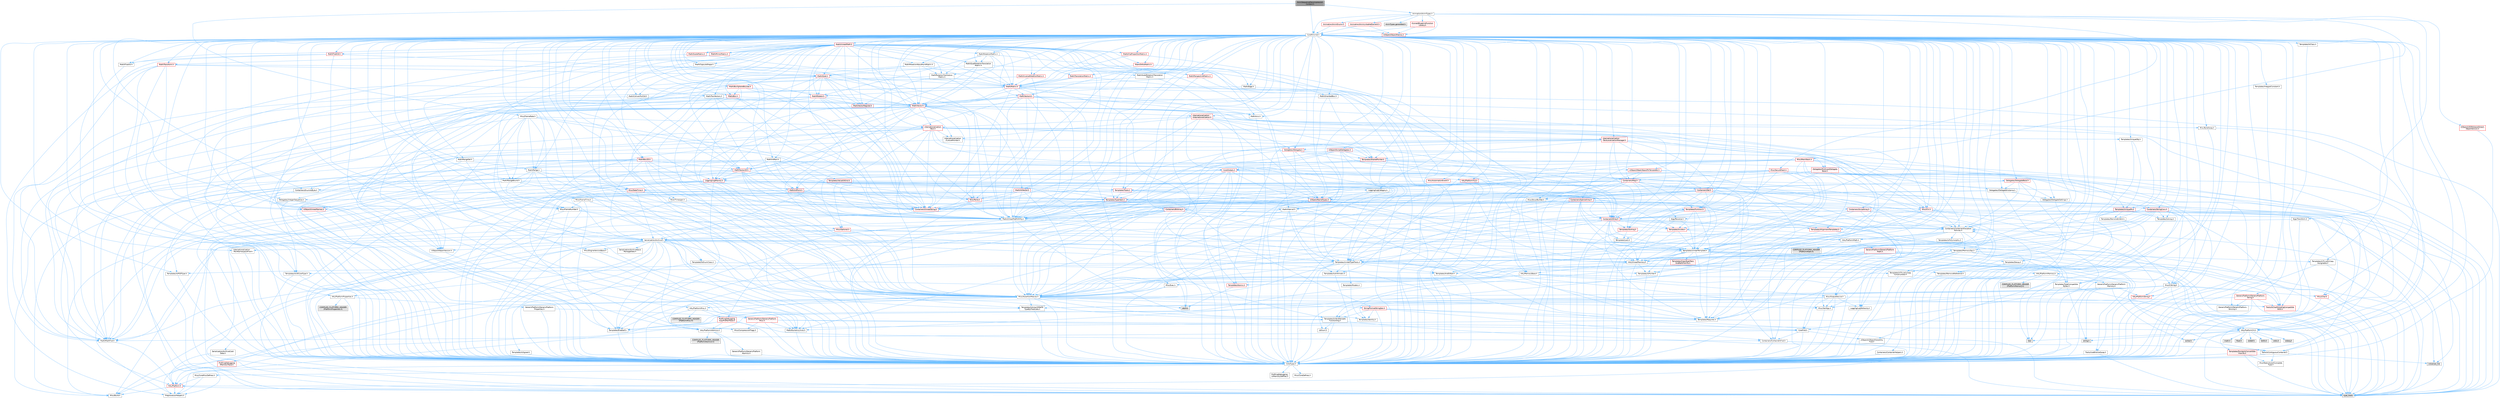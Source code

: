 digraph "AnimSequenceDecompressionContext.h"
{
 // INTERACTIVE_SVG=YES
 // LATEX_PDF_SIZE
  bgcolor="transparent";
  edge [fontname=Helvetica,fontsize=10,labelfontname=Helvetica,labelfontsize=10];
  node [fontname=Helvetica,fontsize=10,shape=box,height=0.2,width=0.4];
  Node1 [id="Node000001",label="AnimSequenceDecompression\lContext.h",height=0.2,width=0.4,color="gray40", fillcolor="grey60", style="filled", fontcolor="black",tooltip=" "];
  Node1 -> Node2 [id="edge1_Node000001_Node000002",color="steelblue1",style="solid",tooltip=" "];
  Node2 [id="Node000002",label="CoreMinimal.h",height=0.2,width=0.4,color="grey40", fillcolor="white", style="filled",URL="$d7/d67/CoreMinimal_8h.html",tooltip=" "];
  Node2 -> Node3 [id="edge2_Node000002_Node000003",color="steelblue1",style="solid",tooltip=" "];
  Node3 [id="Node000003",label="CoreTypes.h",height=0.2,width=0.4,color="grey40", fillcolor="white", style="filled",URL="$dc/dec/CoreTypes_8h.html",tooltip=" "];
  Node3 -> Node4 [id="edge3_Node000003_Node000004",color="steelblue1",style="solid",tooltip=" "];
  Node4 [id="Node000004",label="HAL/Platform.h",height=0.2,width=0.4,color="red", fillcolor="#FFF0F0", style="filled",URL="$d9/dd0/Platform_8h.html",tooltip=" "];
  Node4 -> Node5 [id="edge4_Node000004_Node000005",color="steelblue1",style="solid",tooltip=" "];
  Node5 [id="Node000005",label="Misc/Build.h",height=0.2,width=0.4,color="grey40", fillcolor="white", style="filled",URL="$d3/dbb/Build_8h.html",tooltip=" "];
  Node4 -> Node7 [id="edge5_Node000004_Node000007",color="steelblue1",style="solid",tooltip=" "];
  Node7 [id="Node000007",label="type_traits",height=0.2,width=0.4,color="grey60", fillcolor="#E0E0E0", style="filled",tooltip=" "];
  Node4 -> Node8 [id="edge6_Node000004_Node000008",color="steelblue1",style="solid",tooltip=" "];
  Node8 [id="Node000008",label="PreprocessorHelpers.h",height=0.2,width=0.4,color="grey40", fillcolor="white", style="filled",URL="$db/ddb/PreprocessorHelpers_8h.html",tooltip=" "];
  Node3 -> Node14 [id="edge7_Node000003_Node000014",color="steelblue1",style="solid",tooltip=" "];
  Node14 [id="Node000014",label="ProfilingDebugging\l/UMemoryDefines.h",height=0.2,width=0.4,color="grey40", fillcolor="white", style="filled",URL="$d2/da2/UMemoryDefines_8h.html",tooltip=" "];
  Node3 -> Node15 [id="edge8_Node000003_Node000015",color="steelblue1",style="solid",tooltip=" "];
  Node15 [id="Node000015",label="Misc/CoreMiscDefines.h",height=0.2,width=0.4,color="grey40", fillcolor="white", style="filled",URL="$da/d38/CoreMiscDefines_8h.html",tooltip=" "];
  Node15 -> Node4 [id="edge9_Node000015_Node000004",color="steelblue1",style="solid",tooltip=" "];
  Node15 -> Node8 [id="edge10_Node000015_Node000008",color="steelblue1",style="solid",tooltip=" "];
  Node3 -> Node16 [id="edge11_Node000003_Node000016",color="steelblue1",style="solid",tooltip=" "];
  Node16 [id="Node000016",label="Misc/CoreDefines.h",height=0.2,width=0.4,color="grey40", fillcolor="white", style="filled",URL="$d3/dd2/CoreDefines_8h.html",tooltip=" "];
  Node2 -> Node17 [id="edge12_Node000002_Node000017",color="steelblue1",style="solid",tooltip=" "];
  Node17 [id="Node000017",label="CoreFwd.h",height=0.2,width=0.4,color="grey40", fillcolor="white", style="filled",URL="$d1/d1e/CoreFwd_8h.html",tooltip=" "];
  Node17 -> Node3 [id="edge13_Node000017_Node000003",color="steelblue1",style="solid",tooltip=" "];
  Node17 -> Node18 [id="edge14_Node000017_Node000018",color="steelblue1",style="solid",tooltip=" "];
  Node18 [id="Node000018",label="Containers/ContainersFwd.h",height=0.2,width=0.4,color="grey40", fillcolor="white", style="filled",URL="$d4/d0a/ContainersFwd_8h.html",tooltip=" "];
  Node18 -> Node4 [id="edge15_Node000018_Node000004",color="steelblue1",style="solid",tooltip=" "];
  Node18 -> Node3 [id="edge16_Node000018_Node000003",color="steelblue1",style="solid",tooltip=" "];
  Node18 -> Node19 [id="edge17_Node000018_Node000019",color="steelblue1",style="solid",tooltip=" "];
  Node19 [id="Node000019",label="Traits/IsContiguousContainer.h",height=0.2,width=0.4,color="grey40", fillcolor="white", style="filled",URL="$d5/d3c/IsContiguousContainer_8h.html",tooltip=" "];
  Node19 -> Node3 [id="edge18_Node000019_Node000003",color="steelblue1",style="solid",tooltip=" "];
  Node19 -> Node20 [id="edge19_Node000019_Node000020",color="steelblue1",style="solid",tooltip=" "];
  Node20 [id="Node000020",label="Misc/StaticAssertComplete\lType.h",height=0.2,width=0.4,color="grey40", fillcolor="white", style="filled",URL="$d5/d4e/StaticAssertCompleteType_8h.html",tooltip=" "];
  Node19 -> Node21 [id="edge20_Node000019_Node000021",color="steelblue1",style="solid",tooltip=" "];
  Node21 [id="Node000021",label="initializer_list",height=0.2,width=0.4,color="grey60", fillcolor="#E0E0E0", style="filled",tooltip=" "];
  Node17 -> Node22 [id="edge21_Node000017_Node000022",color="steelblue1",style="solid",tooltip=" "];
  Node22 [id="Node000022",label="Math/MathFwd.h",height=0.2,width=0.4,color="grey40", fillcolor="white", style="filled",URL="$d2/d10/MathFwd_8h.html",tooltip=" "];
  Node22 -> Node4 [id="edge22_Node000022_Node000004",color="steelblue1",style="solid",tooltip=" "];
  Node17 -> Node23 [id="edge23_Node000017_Node000023",color="steelblue1",style="solid",tooltip=" "];
  Node23 [id="Node000023",label="UObject/UObjectHierarchy\lFwd.h",height=0.2,width=0.4,color="grey40", fillcolor="white", style="filled",URL="$d3/d13/UObjectHierarchyFwd_8h.html",tooltip=" "];
  Node2 -> Node23 [id="edge24_Node000002_Node000023",color="steelblue1",style="solid",tooltip=" "];
  Node2 -> Node18 [id="edge25_Node000002_Node000018",color="steelblue1",style="solid",tooltip=" "];
  Node2 -> Node24 [id="edge26_Node000002_Node000024",color="steelblue1",style="solid",tooltip=" "];
  Node24 [id="Node000024",label="Misc/VarArgs.h",height=0.2,width=0.4,color="grey40", fillcolor="white", style="filled",URL="$d5/d6f/VarArgs_8h.html",tooltip=" "];
  Node24 -> Node3 [id="edge27_Node000024_Node000003",color="steelblue1",style="solid",tooltip=" "];
  Node2 -> Node25 [id="edge28_Node000002_Node000025",color="steelblue1",style="solid",tooltip=" "];
  Node25 [id="Node000025",label="Logging/LogVerbosity.h",height=0.2,width=0.4,color="grey40", fillcolor="white", style="filled",URL="$d2/d8f/LogVerbosity_8h.html",tooltip=" "];
  Node25 -> Node3 [id="edge29_Node000025_Node000003",color="steelblue1",style="solid",tooltip=" "];
  Node2 -> Node26 [id="edge30_Node000002_Node000026",color="steelblue1",style="solid",tooltip=" "];
  Node26 [id="Node000026",label="Misc/OutputDevice.h",height=0.2,width=0.4,color="grey40", fillcolor="white", style="filled",URL="$d7/d32/OutputDevice_8h.html",tooltip=" "];
  Node26 -> Node17 [id="edge31_Node000026_Node000017",color="steelblue1",style="solid",tooltip=" "];
  Node26 -> Node3 [id="edge32_Node000026_Node000003",color="steelblue1",style="solid",tooltip=" "];
  Node26 -> Node25 [id="edge33_Node000026_Node000025",color="steelblue1",style="solid",tooltip=" "];
  Node26 -> Node24 [id="edge34_Node000026_Node000024",color="steelblue1",style="solid",tooltip=" "];
  Node26 -> Node27 [id="edge35_Node000026_Node000027",color="steelblue1",style="solid",tooltip=" "];
  Node27 [id="Node000027",label="Templates/IsArrayOrRefOf\lTypeByPredicate.h",height=0.2,width=0.4,color="grey40", fillcolor="white", style="filled",URL="$d6/da1/IsArrayOrRefOfTypeByPredicate_8h.html",tooltip=" "];
  Node27 -> Node3 [id="edge36_Node000027_Node000003",color="steelblue1",style="solid",tooltip=" "];
  Node26 -> Node28 [id="edge37_Node000026_Node000028",color="steelblue1",style="solid",tooltip=" "];
  Node28 [id="Node000028",label="Templates/IsValidVariadic\lFunctionArg.h",height=0.2,width=0.4,color="grey40", fillcolor="white", style="filled",URL="$d0/dc8/IsValidVariadicFunctionArg_8h.html",tooltip=" "];
  Node28 -> Node3 [id="edge38_Node000028_Node000003",color="steelblue1",style="solid",tooltip=" "];
  Node28 -> Node29 [id="edge39_Node000028_Node000029",color="steelblue1",style="solid",tooltip=" "];
  Node29 [id="Node000029",label="IsEnum.h",height=0.2,width=0.4,color="grey40", fillcolor="white", style="filled",URL="$d4/de5/IsEnum_8h.html",tooltip=" "];
  Node28 -> Node7 [id="edge40_Node000028_Node000007",color="steelblue1",style="solid",tooltip=" "];
  Node26 -> Node30 [id="edge41_Node000026_Node000030",color="steelblue1",style="solid",tooltip=" "];
  Node30 [id="Node000030",label="Traits/IsCharEncodingCompatible\lWith.h",height=0.2,width=0.4,color="red", fillcolor="#FFF0F0", style="filled",URL="$df/dd1/IsCharEncodingCompatibleWith_8h.html",tooltip=" "];
  Node30 -> Node7 [id="edge42_Node000030_Node000007",color="steelblue1",style="solid",tooltip=" "];
  Node2 -> Node32 [id="edge43_Node000002_Node000032",color="steelblue1",style="solid",tooltip=" "];
  Node32 [id="Node000032",label="HAL/PlatformCrt.h",height=0.2,width=0.4,color="grey40", fillcolor="white", style="filled",URL="$d8/d75/PlatformCrt_8h.html",tooltip=" "];
  Node32 -> Node33 [id="edge44_Node000032_Node000033",color="steelblue1",style="solid",tooltip=" "];
  Node33 [id="Node000033",label="new",height=0.2,width=0.4,color="grey60", fillcolor="#E0E0E0", style="filled",tooltip=" "];
  Node32 -> Node34 [id="edge45_Node000032_Node000034",color="steelblue1",style="solid",tooltip=" "];
  Node34 [id="Node000034",label="wchar.h",height=0.2,width=0.4,color="grey60", fillcolor="#E0E0E0", style="filled",tooltip=" "];
  Node32 -> Node35 [id="edge46_Node000032_Node000035",color="steelblue1",style="solid",tooltip=" "];
  Node35 [id="Node000035",label="stddef.h",height=0.2,width=0.4,color="grey60", fillcolor="#E0E0E0", style="filled",tooltip=" "];
  Node32 -> Node36 [id="edge47_Node000032_Node000036",color="steelblue1",style="solid",tooltip=" "];
  Node36 [id="Node000036",label="stdlib.h",height=0.2,width=0.4,color="grey60", fillcolor="#E0E0E0", style="filled",tooltip=" "];
  Node32 -> Node37 [id="edge48_Node000032_Node000037",color="steelblue1",style="solid",tooltip=" "];
  Node37 [id="Node000037",label="stdio.h",height=0.2,width=0.4,color="grey60", fillcolor="#E0E0E0", style="filled",tooltip=" "];
  Node32 -> Node38 [id="edge49_Node000032_Node000038",color="steelblue1",style="solid",tooltip=" "];
  Node38 [id="Node000038",label="stdarg.h",height=0.2,width=0.4,color="grey60", fillcolor="#E0E0E0", style="filled",tooltip=" "];
  Node32 -> Node39 [id="edge50_Node000032_Node000039",color="steelblue1",style="solid",tooltip=" "];
  Node39 [id="Node000039",label="math.h",height=0.2,width=0.4,color="grey60", fillcolor="#E0E0E0", style="filled",tooltip=" "];
  Node32 -> Node40 [id="edge51_Node000032_Node000040",color="steelblue1",style="solid",tooltip=" "];
  Node40 [id="Node000040",label="float.h",height=0.2,width=0.4,color="grey60", fillcolor="#E0E0E0", style="filled",tooltip=" "];
  Node32 -> Node41 [id="edge52_Node000032_Node000041",color="steelblue1",style="solid",tooltip=" "];
  Node41 [id="Node000041",label="string.h",height=0.2,width=0.4,color="grey60", fillcolor="#E0E0E0", style="filled",tooltip=" "];
  Node2 -> Node42 [id="edge53_Node000002_Node000042",color="steelblue1",style="solid",tooltip=" "];
  Node42 [id="Node000042",label="HAL/PlatformMisc.h",height=0.2,width=0.4,color="grey40", fillcolor="white", style="filled",URL="$d0/df5/PlatformMisc_8h.html",tooltip=" "];
  Node42 -> Node3 [id="edge54_Node000042_Node000003",color="steelblue1",style="solid",tooltip=" "];
  Node42 -> Node43 [id="edge55_Node000042_Node000043",color="steelblue1",style="solid",tooltip=" "];
  Node43 [id="Node000043",label="GenericPlatform/GenericPlatform\lMisc.h",height=0.2,width=0.4,color="red", fillcolor="#FFF0F0", style="filled",URL="$db/d9a/GenericPlatformMisc_8h.html",tooltip=" "];
  Node43 -> Node17 [id="edge56_Node000043_Node000017",color="steelblue1",style="solid",tooltip=" "];
  Node43 -> Node3 [id="edge57_Node000043_Node000003",color="steelblue1",style="solid",tooltip=" "];
  Node43 -> Node32 [id="edge58_Node000043_Node000032",color="steelblue1",style="solid",tooltip=" "];
  Node43 -> Node47 [id="edge59_Node000043_Node000047",color="steelblue1",style="solid",tooltip=" "];
  Node47 [id="Node000047",label="Math/NumericLimits.h",height=0.2,width=0.4,color="grey40", fillcolor="white", style="filled",URL="$df/d1b/NumericLimits_8h.html",tooltip=" "];
  Node47 -> Node3 [id="edge60_Node000047_Node000003",color="steelblue1",style="solid",tooltip=" "];
  Node43 -> Node48 [id="edge61_Node000043_Node000048",color="steelblue1",style="solid",tooltip=" "];
  Node48 [id="Node000048",label="Misc/CompressionFlags.h",height=0.2,width=0.4,color="grey40", fillcolor="white", style="filled",URL="$d9/d76/CompressionFlags_8h.html",tooltip=" "];
  Node42 -> Node52 [id="edge62_Node000042_Node000052",color="steelblue1",style="solid",tooltip=" "];
  Node52 [id="Node000052",label="COMPILED_PLATFORM_HEADER\l(PlatformMisc.h)",height=0.2,width=0.4,color="grey60", fillcolor="#E0E0E0", style="filled",tooltip=" "];
  Node42 -> Node53 [id="edge63_Node000042_Node000053",color="steelblue1",style="solid",tooltip=" "];
  Node53 [id="Node000053",label="ProfilingDebugging\l/CpuProfilerTrace.h",height=0.2,width=0.4,color="red", fillcolor="#FFF0F0", style="filled",URL="$da/dcb/CpuProfilerTrace_8h.html",tooltip=" "];
  Node53 -> Node3 [id="edge64_Node000053_Node000003",color="steelblue1",style="solid",tooltip=" "];
  Node53 -> Node18 [id="edge65_Node000053_Node000018",color="steelblue1",style="solid",tooltip=" "];
  Node53 -> Node54 [id="edge66_Node000053_Node000054",color="steelblue1",style="solid",tooltip=" "];
  Node54 [id="Node000054",label="HAL/PlatformAtomics.h",height=0.2,width=0.4,color="grey40", fillcolor="white", style="filled",URL="$d3/d36/PlatformAtomics_8h.html",tooltip=" "];
  Node54 -> Node3 [id="edge67_Node000054_Node000003",color="steelblue1",style="solid",tooltip=" "];
  Node54 -> Node55 [id="edge68_Node000054_Node000055",color="steelblue1",style="solid",tooltip=" "];
  Node55 [id="Node000055",label="GenericPlatform/GenericPlatform\lAtomics.h",height=0.2,width=0.4,color="grey40", fillcolor="white", style="filled",URL="$da/d72/GenericPlatformAtomics_8h.html",tooltip=" "];
  Node55 -> Node3 [id="edge69_Node000055_Node000003",color="steelblue1",style="solid",tooltip=" "];
  Node54 -> Node56 [id="edge70_Node000054_Node000056",color="steelblue1",style="solid",tooltip=" "];
  Node56 [id="Node000056",label="COMPILED_PLATFORM_HEADER\l(PlatformAtomics.h)",height=0.2,width=0.4,color="grey60", fillcolor="#E0E0E0", style="filled",tooltip=" "];
  Node53 -> Node8 [id="edge71_Node000053_Node000008",color="steelblue1",style="solid",tooltip=" "];
  Node53 -> Node5 [id="edge72_Node000053_Node000005",color="steelblue1",style="solid",tooltip=" "];
  Node2 -> Node61 [id="edge73_Node000002_Node000061",color="steelblue1",style="solid",tooltip=" "];
  Node61 [id="Node000061",label="Misc/AssertionMacros.h",height=0.2,width=0.4,color="grey40", fillcolor="white", style="filled",URL="$d0/dfa/AssertionMacros_8h.html",tooltip=" "];
  Node61 -> Node3 [id="edge74_Node000061_Node000003",color="steelblue1",style="solid",tooltip=" "];
  Node61 -> Node4 [id="edge75_Node000061_Node000004",color="steelblue1",style="solid",tooltip=" "];
  Node61 -> Node42 [id="edge76_Node000061_Node000042",color="steelblue1",style="solid",tooltip=" "];
  Node61 -> Node8 [id="edge77_Node000061_Node000008",color="steelblue1",style="solid",tooltip=" "];
  Node61 -> Node62 [id="edge78_Node000061_Node000062",color="steelblue1",style="solid",tooltip=" "];
  Node62 [id="Node000062",label="Templates/EnableIf.h",height=0.2,width=0.4,color="grey40", fillcolor="white", style="filled",URL="$d7/d60/EnableIf_8h.html",tooltip=" "];
  Node62 -> Node3 [id="edge79_Node000062_Node000003",color="steelblue1",style="solid",tooltip=" "];
  Node61 -> Node27 [id="edge80_Node000061_Node000027",color="steelblue1",style="solid",tooltip=" "];
  Node61 -> Node28 [id="edge81_Node000061_Node000028",color="steelblue1",style="solid",tooltip=" "];
  Node61 -> Node30 [id="edge82_Node000061_Node000030",color="steelblue1",style="solid",tooltip=" "];
  Node61 -> Node24 [id="edge83_Node000061_Node000024",color="steelblue1",style="solid",tooltip=" "];
  Node61 -> Node63 [id="edge84_Node000061_Node000063",color="steelblue1",style="solid",tooltip=" "];
  Node63 [id="Node000063",label="String/FormatStringSan.h",height=0.2,width=0.4,color="red", fillcolor="#FFF0F0", style="filled",URL="$d3/d8b/FormatStringSan_8h.html",tooltip=" "];
  Node63 -> Node7 [id="edge85_Node000063_Node000007",color="steelblue1",style="solid",tooltip=" "];
  Node63 -> Node3 [id="edge86_Node000063_Node000003",color="steelblue1",style="solid",tooltip=" "];
  Node63 -> Node64 [id="edge87_Node000063_Node000064",color="steelblue1",style="solid",tooltip=" "];
  Node64 [id="Node000064",label="Templates/Requires.h",height=0.2,width=0.4,color="grey40", fillcolor="white", style="filled",URL="$dc/d96/Requires_8h.html",tooltip=" "];
  Node64 -> Node62 [id="edge88_Node000064_Node000062",color="steelblue1",style="solid",tooltip=" "];
  Node64 -> Node7 [id="edge89_Node000064_Node000007",color="steelblue1",style="solid",tooltip=" "];
  Node63 -> Node65 [id="edge90_Node000063_Node000065",color="steelblue1",style="solid",tooltip=" "];
  Node65 [id="Node000065",label="Templates/Identity.h",height=0.2,width=0.4,color="grey40", fillcolor="white", style="filled",URL="$d0/dd5/Identity_8h.html",tooltip=" "];
  Node63 -> Node28 [id="edge91_Node000063_Node000028",color="steelblue1",style="solid",tooltip=" "];
  Node63 -> Node18 [id="edge92_Node000063_Node000018",color="steelblue1",style="solid",tooltip=" "];
  Node61 -> Node69 [id="edge93_Node000061_Node000069",color="steelblue1",style="solid",tooltip=" "];
  Node69 [id="Node000069",label="atomic",height=0.2,width=0.4,color="grey60", fillcolor="#E0E0E0", style="filled",tooltip=" "];
  Node2 -> Node70 [id="edge94_Node000002_Node000070",color="steelblue1",style="solid",tooltip=" "];
  Node70 [id="Node000070",label="Templates/IsPointer.h",height=0.2,width=0.4,color="grey40", fillcolor="white", style="filled",URL="$d7/d05/IsPointer_8h.html",tooltip=" "];
  Node70 -> Node3 [id="edge95_Node000070_Node000003",color="steelblue1",style="solid",tooltip=" "];
  Node2 -> Node71 [id="edge96_Node000002_Node000071",color="steelblue1",style="solid",tooltip=" "];
  Node71 [id="Node000071",label="HAL/PlatformMemory.h",height=0.2,width=0.4,color="grey40", fillcolor="white", style="filled",URL="$de/d68/PlatformMemory_8h.html",tooltip=" "];
  Node71 -> Node3 [id="edge97_Node000071_Node000003",color="steelblue1",style="solid",tooltip=" "];
  Node71 -> Node72 [id="edge98_Node000071_Node000072",color="steelblue1",style="solid",tooltip=" "];
  Node72 [id="Node000072",label="GenericPlatform/GenericPlatform\lMemory.h",height=0.2,width=0.4,color="grey40", fillcolor="white", style="filled",URL="$dd/d22/GenericPlatformMemory_8h.html",tooltip=" "];
  Node72 -> Node17 [id="edge99_Node000072_Node000017",color="steelblue1",style="solid",tooltip=" "];
  Node72 -> Node3 [id="edge100_Node000072_Node000003",color="steelblue1",style="solid",tooltip=" "];
  Node72 -> Node73 [id="edge101_Node000072_Node000073",color="steelblue1",style="solid",tooltip=" "];
  Node73 [id="Node000073",label="HAL/PlatformString.h",height=0.2,width=0.4,color="red", fillcolor="#FFF0F0", style="filled",URL="$db/db5/PlatformString_8h.html",tooltip=" "];
  Node73 -> Node3 [id="edge102_Node000073_Node000003",color="steelblue1",style="solid",tooltip=" "];
  Node72 -> Node41 [id="edge103_Node000072_Node000041",color="steelblue1",style="solid",tooltip=" "];
  Node72 -> Node34 [id="edge104_Node000072_Node000034",color="steelblue1",style="solid",tooltip=" "];
  Node71 -> Node75 [id="edge105_Node000071_Node000075",color="steelblue1",style="solid",tooltip=" "];
  Node75 [id="Node000075",label="COMPILED_PLATFORM_HEADER\l(PlatformMemory.h)",height=0.2,width=0.4,color="grey60", fillcolor="#E0E0E0", style="filled",tooltip=" "];
  Node2 -> Node54 [id="edge106_Node000002_Node000054",color="steelblue1",style="solid",tooltip=" "];
  Node2 -> Node76 [id="edge107_Node000002_Node000076",color="steelblue1",style="solid",tooltip=" "];
  Node76 [id="Node000076",label="Misc/Exec.h",height=0.2,width=0.4,color="grey40", fillcolor="white", style="filled",URL="$de/ddb/Exec_8h.html",tooltip=" "];
  Node76 -> Node3 [id="edge108_Node000076_Node000003",color="steelblue1",style="solid",tooltip=" "];
  Node76 -> Node61 [id="edge109_Node000076_Node000061",color="steelblue1",style="solid",tooltip=" "];
  Node2 -> Node77 [id="edge110_Node000002_Node000077",color="steelblue1",style="solid",tooltip=" "];
  Node77 [id="Node000077",label="HAL/MemoryBase.h",height=0.2,width=0.4,color="grey40", fillcolor="white", style="filled",URL="$d6/d9f/MemoryBase_8h.html",tooltip=" "];
  Node77 -> Node3 [id="edge111_Node000077_Node000003",color="steelblue1",style="solid",tooltip=" "];
  Node77 -> Node54 [id="edge112_Node000077_Node000054",color="steelblue1",style="solid",tooltip=" "];
  Node77 -> Node32 [id="edge113_Node000077_Node000032",color="steelblue1",style="solid",tooltip=" "];
  Node77 -> Node76 [id="edge114_Node000077_Node000076",color="steelblue1",style="solid",tooltip=" "];
  Node77 -> Node26 [id="edge115_Node000077_Node000026",color="steelblue1",style="solid",tooltip=" "];
  Node77 -> Node78 [id="edge116_Node000077_Node000078",color="steelblue1",style="solid",tooltip=" "];
  Node78 [id="Node000078",label="Templates/Atomic.h",height=0.2,width=0.4,color="red", fillcolor="#FFF0F0", style="filled",URL="$d3/d91/Atomic_8h.html",tooltip=" "];
  Node78 -> Node69 [id="edge117_Node000078_Node000069",color="steelblue1",style="solid",tooltip=" "];
  Node2 -> Node87 [id="edge118_Node000002_Node000087",color="steelblue1",style="solid",tooltip=" "];
  Node87 [id="Node000087",label="HAL/UnrealMemory.h",height=0.2,width=0.4,color="grey40", fillcolor="white", style="filled",URL="$d9/d96/UnrealMemory_8h.html",tooltip=" "];
  Node87 -> Node3 [id="edge119_Node000087_Node000003",color="steelblue1",style="solid",tooltip=" "];
  Node87 -> Node72 [id="edge120_Node000087_Node000072",color="steelblue1",style="solid",tooltip=" "];
  Node87 -> Node77 [id="edge121_Node000087_Node000077",color="steelblue1",style="solid",tooltip=" "];
  Node87 -> Node71 [id="edge122_Node000087_Node000071",color="steelblue1",style="solid",tooltip=" "];
  Node87 -> Node88 [id="edge123_Node000087_Node000088",color="steelblue1",style="solid",tooltip=" "];
  Node88 [id="Node000088",label="ProfilingDebugging\l/MemoryTrace.h",height=0.2,width=0.4,color="red", fillcolor="#FFF0F0", style="filled",URL="$da/dd7/MemoryTrace_8h.html",tooltip=" "];
  Node88 -> Node4 [id="edge124_Node000088_Node000004",color="steelblue1",style="solid",tooltip=" "];
  Node87 -> Node70 [id="edge125_Node000087_Node000070",color="steelblue1",style="solid",tooltip=" "];
  Node2 -> Node89 [id="edge126_Node000002_Node000089",color="steelblue1",style="solid",tooltip=" "];
  Node89 [id="Node000089",label="Templates/IsArithmetic.h",height=0.2,width=0.4,color="grey40", fillcolor="white", style="filled",URL="$d2/d5d/IsArithmetic_8h.html",tooltip=" "];
  Node89 -> Node3 [id="edge127_Node000089_Node000003",color="steelblue1",style="solid",tooltip=" "];
  Node2 -> Node83 [id="edge128_Node000002_Node000083",color="steelblue1",style="solid",tooltip=" "];
  Node83 [id="Node000083",label="Templates/AndOrNot.h",height=0.2,width=0.4,color="grey40", fillcolor="white", style="filled",URL="$db/d0a/AndOrNot_8h.html",tooltip=" "];
  Node83 -> Node3 [id="edge129_Node000083_Node000003",color="steelblue1",style="solid",tooltip=" "];
  Node2 -> Node90 [id="edge130_Node000002_Node000090",color="steelblue1",style="solid",tooltip=" "];
  Node90 [id="Node000090",label="Templates/IsPODType.h",height=0.2,width=0.4,color="grey40", fillcolor="white", style="filled",URL="$d7/db1/IsPODType_8h.html",tooltip=" "];
  Node90 -> Node3 [id="edge131_Node000090_Node000003",color="steelblue1",style="solid",tooltip=" "];
  Node2 -> Node91 [id="edge132_Node000002_Node000091",color="steelblue1",style="solid",tooltip=" "];
  Node91 [id="Node000091",label="Templates/IsUECoreType.h",height=0.2,width=0.4,color="grey40", fillcolor="white", style="filled",URL="$d1/db8/IsUECoreType_8h.html",tooltip=" "];
  Node91 -> Node3 [id="edge133_Node000091_Node000003",color="steelblue1",style="solid",tooltip=" "];
  Node91 -> Node7 [id="edge134_Node000091_Node000007",color="steelblue1",style="solid",tooltip=" "];
  Node2 -> Node84 [id="edge135_Node000002_Node000084",color="steelblue1",style="solid",tooltip=" "];
  Node84 [id="Node000084",label="Templates/IsTriviallyCopy\lConstructible.h",height=0.2,width=0.4,color="grey40", fillcolor="white", style="filled",URL="$d3/d78/IsTriviallyCopyConstructible_8h.html",tooltip=" "];
  Node84 -> Node3 [id="edge136_Node000084_Node000003",color="steelblue1",style="solid",tooltip=" "];
  Node84 -> Node7 [id="edge137_Node000084_Node000007",color="steelblue1",style="solid",tooltip=" "];
  Node2 -> Node92 [id="edge138_Node000002_Node000092",color="steelblue1",style="solid",tooltip=" "];
  Node92 [id="Node000092",label="Templates/UnrealTypeTraits.h",height=0.2,width=0.4,color="grey40", fillcolor="white", style="filled",URL="$d2/d2d/UnrealTypeTraits_8h.html",tooltip=" "];
  Node92 -> Node3 [id="edge139_Node000092_Node000003",color="steelblue1",style="solid",tooltip=" "];
  Node92 -> Node70 [id="edge140_Node000092_Node000070",color="steelblue1",style="solid",tooltip=" "];
  Node92 -> Node61 [id="edge141_Node000092_Node000061",color="steelblue1",style="solid",tooltip=" "];
  Node92 -> Node83 [id="edge142_Node000092_Node000083",color="steelblue1",style="solid",tooltip=" "];
  Node92 -> Node62 [id="edge143_Node000092_Node000062",color="steelblue1",style="solid",tooltip=" "];
  Node92 -> Node89 [id="edge144_Node000092_Node000089",color="steelblue1",style="solid",tooltip=" "];
  Node92 -> Node29 [id="edge145_Node000092_Node000029",color="steelblue1",style="solid",tooltip=" "];
  Node92 -> Node93 [id="edge146_Node000092_Node000093",color="steelblue1",style="solid",tooltip=" "];
  Node93 [id="Node000093",label="Templates/Models.h",height=0.2,width=0.4,color="grey40", fillcolor="white", style="filled",URL="$d3/d0c/Models_8h.html",tooltip=" "];
  Node93 -> Node65 [id="edge147_Node000093_Node000065",color="steelblue1",style="solid",tooltip=" "];
  Node92 -> Node90 [id="edge148_Node000092_Node000090",color="steelblue1",style="solid",tooltip=" "];
  Node92 -> Node91 [id="edge149_Node000092_Node000091",color="steelblue1",style="solid",tooltip=" "];
  Node92 -> Node84 [id="edge150_Node000092_Node000084",color="steelblue1",style="solid",tooltip=" "];
  Node2 -> Node62 [id="edge151_Node000002_Node000062",color="steelblue1",style="solid",tooltip=" "];
  Node2 -> Node94 [id="edge152_Node000002_Node000094",color="steelblue1",style="solid",tooltip=" "];
  Node94 [id="Node000094",label="Templates/RemoveReference.h",height=0.2,width=0.4,color="grey40", fillcolor="white", style="filled",URL="$da/dbe/RemoveReference_8h.html",tooltip=" "];
  Node94 -> Node3 [id="edge153_Node000094_Node000003",color="steelblue1",style="solid",tooltip=" "];
  Node2 -> Node95 [id="edge154_Node000002_Node000095",color="steelblue1",style="solid",tooltip=" "];
  Node95 [id="Node000095",label="Templates/IntegralConstant.h",height=0.2,width=0.4,color="grey40", fillcolor="white", style="filled",URL="$db/d1b/IntegralConstant_8h.html",tooltip=" "];
  Node95 -> Node3 [id="edge155_Node000095_Node000003",color="steelblue1",style="solid",tooltip=" "];
  Node2 -> Node96 [id="edge156_Node000002_Node000096",color="steelblue1",style="solid",tooltip=" "];
  Node96 [id="Node000096",label="Templates/IsClass.h",height=0.2,width=0.4,color="grey40", fillcolor="white", style="filled",URL="$db/dcb/IsClass_8h.html",tooltip=" "];
  Node96 -> Node3 [id="edge157_Node000096_Node000003",color="steelblue1",style="solid",tooltip=" "];
  Node2 -> Node97 [id="edge158_Node000002_Node000097",color="steelblue1",style="solid",tooltip=" "];
  Node97 [id="Node000097",label="Templates/TypeCompatible\lBytes.h",height=0.2,width=0.4,color="grey40", fillcolor="white", style="filled",URL="$df/d0a/TypeCompatibleBytes_8h.html",tooltip=" "];
  Node97 -> Node3 [id="edge159_Node000097_Node000003",color="steelblue1",style="solid",tooltip=" "];
  Node97 -> Node41 [id="edge160_Node000097_Node000041",color="steelblue1",style="solid",tooltip=" "];
  Node97 -> Node33 [id="edge161_Node000097_Node000033",color="steelblue1",style="solid",tooltip=" "];
  Node97 -> Node7 [id="edge162_Node000097_Node000007",color="steelblue1",style="solid",tooltip=" "];
  Node2 -> Node19 [id="edge163_Node000002_Node000019",color="steelblue1",style="solid",tooltip=" "];
  Node2 -> Node98 [id="edge164_Node000002_Node000098",color="steelblue1",style="solid",tooltip=" "];
  Node98 [id="Node000098",label="Templates/UnrealTemplate.h",height=0.2,width=0.4,color="grey40", fillcolor="white", style="filled",URL="$d4/d24/UnrealTemplate_8h.html",tooltip=" "];
  Node98 -> Node3 [id="edge165_Node000098_Node000003",color="steelblue1",style="solid",tooltip=" "];
  Node98 -> Node70 [id="edge166_Node000098_Node000070",color="steelblue1",style="solid",tooltip=" "];
  Node98 -> Node87 [id="edge167_Node000098_Node000087",color="steelblue1",style="solid",tooltip=" "];
  Node98 -> Node99 [id="edge168_Node000098_Node000099",color="steelblue1",style="solid",tooltip=" "];
  Node99 [id="Node000099",label="Templates/CopyQualifiers\lAndRefsFromTo.h",height=0.2,width=0.4,color="red", fillcolor="#FFF0F0", style="filled",URL="$d3/db3/CopyQualifiersAndRefsFromTo_8h.html",tooltip=" "];
  Node98 -> Node92 [id="edge169_Node000098_Node000092",color="steelblue1",style="solid",tooltip=" "];
  Node98 -> Node94 [id="edge170_Node000098_Node000094",color="steelblue1",style="solid",tooltip=" "];
  Node98 -> Node64 [id="edge171_Node000098_Node000064",color="steelblue1",style="solid",tooltip=" "];
  Node98 -> Node97 [id="edge172_Node000098_Node000097",color="steelblue1",style="solid",tooltip=" "];
  Node98 -> Node65 [id="edge173_Node000098_Node000065",color="steelblue1",style="solid",tooltip=" "];
  Node98 -> Node19 [id="edge174_Node000098_Node000019",color="steelblue1",style="solid",tooltip=" "];
  Node98 -> Node101 [id="edge175_Node000098_Node000101",color="steelblue1",style="solid",tooltip=" "];
  Node101 [id="Node000101",label="Traits/UseBitwiseSwap.h",height=0.2,width=0.4,color="grey40", fillcolor="white", style="filled",URL="$db/df3/UseBitwiseSwap_8h.html",tooltip=" "];
  Node101 -> Node3 [id="edge176_Node000101_Node000003",color="steelblue1",style="solid",tooltip=" "];
  Node101 -> Node7 [id="edge177_Node000101_Node000007",color="steelblue1",style="solid",tooltip=" "];
  Node98 -> Node7 [id="edge178_Node000098_Node000007",color="steelblue1",style="solid",tooltip=" "];
  Node2 -> Node47 [id="edge179_Node000002_Node000047",color="steelblue1",style="solid",tooltip=" "];
  Node2 -> Node102 [id="edge180_Node000002_Node000102",color="steelblue1",style="solid",tooltip=" "];
  Node102 [id="Node000102",label="HAL/PlatformMath.h",height=0.2,width=0.4,color="grey40", fillcolor="white", style="filled",URL="$dc/d53/PlatformMath_8h.html",tooltip=" "];
  Node102 -> Node3 [id="edge181_Node000102_Node000003",color="steelblue1",style="solid",tooltip=" "];
  Node102 -> Node103 [id="edge182_Node000102_Node000103",color="steelblue1",style="solid",tooltip=" "];
  Node103 [id="Node000103",label="GenericPlatform/GenericPlatform\lMath.h",height=0.2,width=0.4,color="red", fillcolor="#FFF0F0", style="filled",URL="$d5/d79/GenericPlatformMath_8h.html",tooltip=" "];
  Node103 -> Node3 [id="edge183_Node000103_Node000003",color="steelblue1",style="solid",tooltip=" "];
  Node103 -> Node18 [id="edge184_Node000103_Node000018",color="steelblue1",style="solid",tooltip=" "];
  Node103 -> Node32 [id="edge185_Node000103_Node000032",color="steelblue1",style="solid",tooltip=" "];
  Node103 -> Node83 [id="edge186_Node000103_Node000083",color="steelblue1",style="solid",tooltip=" "];
  Node103 -> Node104 [id="edge187_Node000103_Node000104",color="steelblue1",style="solid",tooltip=" "];
  Node104 [id="Node000104",label="Templates/Decay.h",height=0.2,width=0.4,color="grey40", fillcolor="white", style="filled",URL="$dd/d0f/Decay_8h.html",tooltip=" "];
  Node104 -> Node3 [id="edge188_Node000104_Node000003",color="steelblue1",style="solid",tooltip=" "];
  Node104 -> Node94 [id="edge189_Node000104_Node000094",color="steelblue1",style="solid",tooltip=" "];
  Node104 -> Node7 [id="edge190_Node000104_Node000007",color="steelblue1",style="solid",tooltip=" "];
  Node103 -> Node92 [id="edge191_Node000103_Node000092",color="steelblue1",style="solid",tooltip=" "];
  Node103 -> Node64 [id="edge192_Node000103_Node000064",color="steelblue1",style="solid",tooltip=" "];
  Node103 -> Node97 [id="edge193_Node000103_Node000097",color="steelblue1",style="solid",tooltip=" "];
  Node103 -> Node7 [id="edge194_Node000103_Node000007",color="steelblue1",style="solid",tooltip=" "];
  Node102 -> Node109 [id="edge195_Node000102_Node000109",color="steelblue1",style="solid",tooltip=" "];
  Node109 [id="Node000109",label="COMPILED_PLATFORM_HEADER\l(PlatformMath.h)",height=0.2,width=0.4,color="grey60", fillcolor="#E0E0E0", style="filled",tooltip=" "];
  Node2 -> Node85 [id="edge196_Node000002_Node000085",color="steelblue1",style="solid",tooltip=" "];
  Node85 [id="Node000085",label="Templates/IsTriviallyCopy\lAssignable.h",height=0.2,width=0.4,color="grey40", fillcolor="white", style="filled",URL="$d2/df2/IsTriviallyCopyAssignable_8h.html",tooltip=" "];
  Node85 -> Node3 [id="edge197_Node000085_Node000003",color="steelblue1",style="solid",tooltip=" "];
  Node85 -> Node7 [id="edge198_Node000085_Node000007",color="steelblue1",style="solid",tooltip=" "];
  Node2 -> Node110 [id="edge199_Node000002_Node000110",color="steelblue1",style="solid",tooltip=" "];
  Node110 [id="Node000110",label="Templates/MemoryOps.h",height=0.2,width=0.4,color="grey40", fillcolor="white", style="filled",URL="$db/dea/MemoryOps_8h.html",tooltip=" "];
  Node110 -> Node3 [id="edge200_Node000110_Node000003",color="steelblue1",style="solid",tooltip=" "];
  Node110 -> Node87 [id="edge201_Node000110_Node000087",color="steelblue1",style="solid",tooltip=" "];
  Node110 -> Node85 [id="edge202_Node000110_Node000085",color="steelblue1",style="solid",tooltip=" "];
  Node110 -> Node84 [id="edge203_Node000110_Node000084",color="steelblue1",style="solid",tooltip=" "];
  Node110 -> Node64 [id="edge204_Node000110_Node000064",color="steelblue1",style="solid",tooltip=" "];
  Node110 -> Node92 [id="edge205_Node000110_Node000092",color="steelblue1",style="solid",tooltip=" "];
  Node110 -> Node101 [id="edge206_Node000110_Node000101",color="steelblue1",style="solid",tooltip=" "];
  Node110 -> Node33 [id="edge207_Node000110_Node000033",color="steelblue1",style="solid",tooltip=" "];
  Node110 -> Node7 [id="edge208_Node000110_Node000007",color="steelblue1",style="solid",tooltip=" "];
  Node2 -> Node111 [id="edge209_Node000002_Node000111",color="steelblue1",style="solid",tooltip=" "];
  Node111 [id="Node000111",label="Containers/ContainerAllocation\lPolicies.h",height=0.2,width=0.4,color="grey40", fillcolor="white", style="filled",URL="$d7/dff/ContainerAllocationPolicies_8h.html",tooltip=" "];
  Node111 -> Node3 [id="edge210_Node000111_Node000003",color="steelblue1",style="solid",tooltip=" "];
  Node111 -> Node112 [id="edge211_Node000111_Node000112",color="steelblue1",style="solid",tooltip=" "];
  Node112 [id="Node000112",label="Containers/ContainerHelpers.h",height=0.2,width=0.4,color="grey40", fillcolor="white", style="filled",URL="$d7/d33/ContainerHelpers_8h.html",tooltip=" "];
  Node112 -> Node3 [id="edge212_Node000112_Node000003",color="steelblue1",style="solid",tooltip=" "];
  Node111 -> Node111 [id="edge213_Node000111_Node000111",color="steelblue1",style="solid",tooltip=" "];
  Node111 -> Node102 [id="edge214_Node000111_Node000102",color="steelblue1",style="solid",tooltip=" "];
  Node111 -> Node87 [id="edge215_Node000111_Node000087",color="steelblue1",style="solid",tooltip=" "];
  Node111 -> Node47 [id="edge216_Node000111_Node000047",color="steelblue1",style="solid",tooltip=" "];
  Node111 -> Node61 [id="edge217_Node000111_Node000061",color="steelblue1",style="solid",tooltip=" "];
  Node111 -> Node113 [id="edge218_Node000111_Node000113",color="steelblue1",style="solid",tooltip=" "];
  Node113 [id="Node000113",label="Templates/IsPolymorphic.h",height=0.2,width=0.4,color="grey40", fillcolor="white", style="filled",URL="$dc/d20/IsPolymorphic_8h.html",tooltip=" "];
  Node111 -> Node110 [id="edge219_Node000111_Node000110",color="steelblue1",style="solid",tooltip=" "];
  Node111 -> Node97 [id="edge220_Node000111_Node000097",color="steelblue1",style="solid",tooltip=" "];
  Node111 -> Node7 [id="edge221_Node000111_Node000007",color="steelblue1",style="solid",tooltip=" "];
  Node2 -> Node114 [id="edge222_Node000002_Node000114",color="steelblue1",style="solid",tooltip=" "];
  Node114 [id="Node000114",label="Templates/IsEnumClass.h",height=0.2,width=0.4,color="grey40", fillcolor="white", style="filled",URL="$d7/d15/IsEnumClass_8h.html",tooltip=" "];
  Node114 -> Node3 [id="edge223_Node000114_Node000003",color="steelblue1",style="solid",tooltip=" "];
  Node114 -> Node83 [id="edge224_Node000114_Node000083",color="steelblue1",style="solid",tooltip=" "];
  Node2 -> Node115 [id="edge225_Node000002_Node000115",color="steelblue1",style="solid",tooltip=" "];
  Node115 [id="Node000115",label="HAL/PlatformProperties.h",height=0.2,width=0.4,color="grey40", fillcolor="white", style="filled",URL="$d9/db0/PlatformProperties_8h.html",tooltip=" "];
  Node115 -> Node3 [id="edge226_Node000115_Node000003",color="steelblue1",style="solid",tooltip=" "];
  Node115 -> Node116 [id="edge227_Node000115_Node000116",color="steelblue1",style="solid",tooltip=" "];
  Node116 [id="Node000116",label="GenericPlatform/GenericPlatform\lProperties.h",height=0.2,width=0.4,color="grey40", fillcolor="white", style="filled",URL="$d2/dcd/GenericPlatformProperties_8h.html",tooltip=" "];
  Node116 -> Node3 [id="edge228_Node000116_Node000003",color="steelblue1",style="solid",tooltip=" "];
  Node116 -> Node43 [id="edge229_Node000116_Node000043",color="steelblue1",style="solid",tooltip=" "];
  Node115 -> Node117 [id="edge230_Node000115_Node000117",color="steelblue1",style="solid",tooltip=" "];
  Node117 [id="Node000117",label="COMPILED_PLATFORM_HEADER\l(PlatformProperties.h)",height=0.2,width=0.4,color="grey60", fillcolor="#E0E0E0", style="filled",tooltip=" "];
  Node2 -> Node118 [id="edge231_Node000002_Node000118",color="steelblue1",style="solid",tooltip=" "];
  Node118 [id="Node000118",label="Misc/EngineVersionBase.h",height=0.2,width=0.4,color="grey40", fillcolor="white", style="filled",URL="$d5/d2b/EngineVersionBase_8h.html",tooltip=" "];
  Node118 -> Node3 [id="edge232_Node000118_Node000003",color="steelblue1",style="solid",tooltip=" "];
  Node2 -> Node119 [id="edge233_Node000002_Node000119",color="steelblue1",style="solid",tooltip=" "];
  Node119 [id="Node000119",label="Internationalization\l/TextNamespaceFwd.h",height=0.2,width=0.4,color="grey40", fillcolor="white", style="filled",URL="$d8/d97/TextNamespaceFwd_8h.html",tooltip=" "];
  Node119 -> Node3 [id="edge234_Node000119_Node000003",color="steelblue1",style="solid",tooltip=" "];
  Node2 -> Node120 [id="edge235_Node000002_Node000120",color="steelblue1",style="solid",tooltip=" "];
  Node120 [id="Node000120",label="Serialization/Archive.h",height=0.2,width=0.4,color="grey40", fillcolor="white", style="filled",URL="$d7/d3b/Archive_8h.html",tooltip=" "];
  Node120 -> Node17 [id="edge236_Node000120_Node000017",color="steelblue1",style="solid",tooltip=" "];
  Node120 -> Node3 [id="edge237_Node000120_Node000003",color="steelblue1",style="solid",tooltip=" "];
  Node120 -> Node115 [id="edge238_Node000120_Node000115",color="steelblue1",style="solid",tooltip=" "];
  Node120 -> Node119 [id="edge239_Node000120_Node000119",color="steelblue1",style="solid",tooltip=" "];
  Node120 -> Node22 [id="edge240_Node000120_Node000022",color="steelblue1",style="solid",tooltip=" "];
  Node120 -> Node61 [id="edge241_Node000120_Node000061",color="steelblue1",style="solid",tooltip=" "];
  Node120 -> Node5 [id="edge242_Node000120_Node000005",color="steelblue1",style="solid",tooltip=" "];
  Node120 -> Node48 [id="edge243_Node000120_Node000048",color="steelblue1",style="solid",tooltip=" "];
  Node120 -> Node118 [id="edge244_Node000120_Node000118",color="steelblue1",style="solid",tooltip=" "];
  Node120 -> Node24 [id="edge245_Node000120_Node000024",color="steelblue1",style="solid",tooltip=" "];
  Node120 -> Node121 [id="edge246_Node000120_Node000121",color="steelblue1",style="solid",tooltip=" "];
  Node121 [id="Node000121",label="Serialization/ArchiveCook\lData.h",height=0.2,width=0.4,color="grey40", fillcolor="white", style="filled",URL="$dc/db6/ArchiveCookData_8h.html",tooltip=" "];
  Node121 -> Node4 [id="edge247_Node000121_Node000004",color="steelblue1",style="solid",tooltip=" "];
  Node120 -> Node122 [id="edge248_Node000120_Node000122",color="steelblue1",style="solid",tooltip=" "];
  Node122 [id="Node000122",label="Serialization/ArchiveSave\lPackageData.h",height=0.2,width=0.4,color="grey40", fillcolor="white", style="filled",URL="$d1/d37/ArchiveSavePackageData_8h.html",tooltip=" "];
  Node120 -> Node62 [id="edge249_Node000120_Node000062",color="steelblue1",style="solid",tooltip=" "];
  Node120 -> Node27 [id="edge250_Node000120_Node000027",color="steelblue1",style="solid",tooltip=" "];
  Node120 -> Node114 [id="edge251_Node000120_Node000114",color="steelblue1",style="solid",tooltip=" "];
  Node120 -> Node107 [id="edge252_Node000120_Node000107",color="steelblue1",style="solid",tooltip=" "];
  Node107 [id="Node000107",label="Templates/IsSigned.h",height=0.2,width=0.4,color="grey40", fillcolor="white", style="filled",URL="$d8/dd8/IsSigned_8h.html",tooltip=" "];
  Node107 -> Node3 [id="edge253_Node000107_Node000003",color="steelblue1",style="solid",tooltip=" "];
  Node120 -> Node28 [id="edge254_Node000120_Node000028",color="steelblue1",style="solid",tooltip=" "];
  Node120 -> Node98 [id="edge255_Node000120_Node000098",color="steelblue1",style="solid",tooltip=" "];
  Node120 -> Node30 [id="edge256_Node000120_Node000030",color="steelblue1",style="solid",tooltip=" "];
  Node120 -> Node123 [id="edge257_Node000120_Node000123",color="steelblue1",style="solid",tooltip=" "];
  Node123 [id="Node000123",label="UObject/ObjectVersion.h",height=0.2,width=0.4,color="grey40", fillcolor="white", style="filled",URL="$da/d63/ObjectVersion_8h.html",tooltip=" "];
  Node123 -> Node3 [id="edge258_Node000123_Node000003",color="steelblue1",style="solid",tooltip=" "];
  Node2 -> Node124 [id="edge259_Node000002_Node000124",color="steelblue1",style="solid",tooltip=" "];
  Node124 [id="Node000124",label="Templates/Less.h",height=0.2,width=0.4,color="grey40", fillcolor="white", style="filled",URL="$de/dc8/Less_8h.html",tooltip=" "];
  Node124 -> Node3 [id="edge260_Node000124_Node000003",color="steelblue1",style="solid",tooltip=" "];
  Node124 -> Node98 [id="edge261_Node000124_Node000098",color="steelblue1",style="solid",tooltip=" "];
  Node2 -> Node125 [id="edge262_Node000002_Node000125",color="steelblue1",style="solid",tooltip=" "];
  Node125 [id="Node000125",label="Templates/Sorting.h",height=0.2,width=0.4,color="red", fillcolor="#FFF0F0", style="filled",URL="$d3/d9e/Sorting_8h.html",tooltip=" "];
  Node125 -> Node3 [id="edge263_Node000125_Node000003",color="steelblue1",style="solid",tooltip=" "];
  Node125 -> Node102 [id="edge264_Node000125_Node000102",color="steelblue1",style="solid",tooltip=" "];
  Node125 -> Node124 [id="edge265_Node000125_Node000124",color="steelblue1",style="solid",tooltip=" "];
  Node2 -> Node136 [id="edge266_Node000002_Node000136",color="steelblue1",style="solid",tooltip=" "];
  Node136 [id="Node000136",label="Misc/Char.h",height=0.2,width=0.4,color="red", fillcolor="#FFF0F0", style="filled",URL="$d0/d58/Char_8h.html",tooltip=" "];
  Node136 -> Node3 [id="edge267_Node000136_Node000003",color="steelblue1",style="solid",tooltip=" "];
  Node136 -> Node7 [id="edge268_Node000136_Node000007",color="steelblue1",style="solid",tooltip=" "];
  Node2 -> Node139 [id="edge269_Node000002_Node000139",color="steelblue1",style="solid",tooltip=" "];
  Node139 [id="Node000139",label="GenericPlatform/GenericPlatform\lStricmp.h",height=0.2,width=0.4,color="grey40", fillcolor="white", style="filled",URL="$d2/d86/GenericPlatformStricmp_8h.html",tooltip=" "];
  Node139 -> Node3 [id="edge270_Node000139_Node000003",color="steelblue1",style="solid",tooltip=" "];
  Node2 -> Node140 [id="edge271_Node000002_Node000140",color="steelblue1",style="solid",tooltip=" "];
  Node140 [id="Node000140",label="GenericPlatform/GenericPlatform\lString.h",height=0.2,width=0.4,color="red", fillcolor="#FFF0F0", style="filled",URL="$dd/d20/GenericPlatformString_8h.html",tooltip=" "];
  Node140 -> Node3 [id="edge272_Node000140_Node000003",color="steelblue1",style="solid",tooltip=" "];
  Node140 -> Node139 [id="edge273_Node000140_Node000139",color="steelblue1",style="solid",tooltip=" "];
  Node140 -> Node62 [id="edge274_Node000140_Node000062",color="steelblue1",style="solid",tooltip=" "];
  Node140 -> Node30 [id="edge275_Node000140_Node000030",color="steelblue1",style="solid",tooltip=" "];
  Node140 -> Node7 [id="edge276_Node000140_Node000007",color="steelblue1",style="solid",tooltip=" "];
  Node2 -> Node73 [id="edge277_Node000002_Node000073",color="steelblue1",style="solid",tooltip=" "];
  Node2 -> Node143 [id="edge278_Node000002_Node000143",color="steelblue1",style="solid",tooltip=" "];
  Node143 [id="Node000143",label="Misc/CString.h",height=0.2,width=0.4,color="grey40", fillcolor="white", style="filled",URL="$d2/d49/CString_8h.html",tooltip=" "];
  Node143 -> Node3 [id="edge279_Node000143_Node000003",color="steelblue1",style="solid",tooltip=" "];
  Node143 -> Node32 [id="edge280_Node000143_Node000032",color="steelblue1",style="solid",tooltip=" "];
  Node143 -> Node73 [id="edge281_Node000143_Node000073",color="steelblue1",style="solid",tooltip=" "];
  Node143 -> Node61 [id="edge282_Node000143_Node000061",color="steelblue1",style="solid",tooltip=" "];
  Node143 -> Node136 [id="edge283_Node000143_Node000136",color="steelblue1",style="solid",tooltip=" "];
  Node143 -> Node24 [id="edge284_Node000143_Node000024",color="steelblue1",style="solid",tooltip=" "];
  Node143 -> Node27 [id="edge285_Node000143_Node000027",color="steelblue1",style="solid",tooltip=" "];
  Node143 -> Node28 [id="edge286_Node000143_Node000028",color="steelblue1",style="solid",tooltip=" "];
  Node143 -> Node30 [id="edge287_Node000143_Node000030",color="steelblue1",style="solid",tooltip=" "];
  Node2 -> Node144 [id="edge288_Node000002_Node000144",color="steelblue1",style="solid",tooltip=" "];
  Node144 [id="Node000144",label="Misc/Crc.h",height=0.2,width=0.4,color="red", fillcolor="#FFF0F0", style="filled",URL="$d4/dd2/Crc_8h.html",tooltip=" "];
  Node144 -> Node3 [id="edge289_Node000144_Node000003",color="steelblue1",style="solid",tooltip=" "];
  Node144 -> Node73 [id="edge290_Node000144_Node000073",color="steelblue1",style="solid",tooltip=" "];
  Node144 -> Node61 [id="edge291_Node000144_Node000061",color="steelblue1",style="solid",tooltip=" "];
  Node144 -> Node143 [id="edge292_Node000144_Node000143",color="steelblue1",style="solid",tooltip=" "];
  Node144 -> Node136 [id="edge293_Node000144_Node000136",color="steelblue1",style="solid",tooltip=" "];
  Node144 -> Node92 [id="edge294_Node000144_Node000092",color="steelblue1",style="solid",tooltip=" "];
  Node2 -> Node135 [id="edge295_Node000002_Node000135",color="steelblue1",style="solid",tooltip=" "];
  Node135 [id="Node000135",label="Math/UnrealMathUtility.h",height=0.2,width=0.4,color="grey40", fillcolor="white", style="filled",URL="$db/db8/UnrealMathUtility_8h.html",tooltip=" "];
  Node135 -> Node3 [id="edge296_Node000135_Node000003",color="steelblue1",style="solid",tooltip=" "];
  Node135 -> Node61 [id="edge297_Node000135_Node000061",color="steelblue1",style="solid",tooltip=" "];
  Node135 -> Node102 [id="edge298_Node000135_Node000102",color="steelblue1",style="solid",tooltip=" "];
  Node135 -> Node22 [id="edge299_Node000135_Node000022",color="steelblue1",style="solid",tooltip=" "];
  Node135 -> Node65 [id="edge300_Node000135_Node000065",color="steelblue1",style="solid",tooltip=" "];
  Node135 -> Node64 [id="edge301_Node000135_Node000064",color="steelblue1",style="solid",tooltip=" "];
  Node2 -> Node145 [id="edge302_Node000002_Node000145",color="steelblue1",style="solid",tooltip=" "];
  Node145 [id="Node000145",label="Containers/UnrealString.h",height=0.2,width=0.4,color="red", fillcolor="#FFF0F0", style="filled",URL="$d5/dba/UnrealString_8h.html",tooltip=" "];
  Node2 -> Node149 [id="edge303_Node000002_Node000149",color="steelblue1",style="solid",tooltip=" "];
  Node149 [id="Node000149",label="Containers/Array.h",height=0.2,width=0.4,color="red", fillcolor="#FFF0F0", style="filled",URL="$df/dd0/Array_8h.html",tooltip=" "];
  Node149 -> Node3 [id="edge304_Node000149_Node000003",color="steelblue1",style="solid",tooltip=" "];
  Node149 -> Node61 [id="edge305_Node000149_Node000061",color="steelblue1",style="solid",tooltip=" "];
  Node149 -> Node87 [id="edge306_Node000149_Node000087",color="steelblue1",style="solid",tooltip=" "];
  Node149 -> Node92 [id="edge307_Node000149_Node000092",color="steelblue1",style="solid",tooltip=" "];
  Node149 -> Node98 [id="edge308_Node000149_Node000098",color="steelblue1",style="solid",tooltip=" "];
  Node149 -> Node111 [id="edge309_Node000149_Node000111",color="steelblue1",style="solid",tooltip=" "];
  Node149 -> Node120 [id="edge310_Node000149_Node000120",color="steelblue1",style="solid",tooltip=" "];
  Node149 -> Node128 [id="edge311_Node000149_Node000128",color="steelblue1",style="solid",tooltip=" "];
  Node128 [id="Node000128",label="Templates/Invoke.h",height=0.2,width=0.4,color="red", fillcolor="#FFF0F0", style="filled",URL="$d7/deb/Invoke_8h.html",tooltip=" "];
  Node128 -> Node3 [id="edge312_Node000128_Node000003",color="steelblue1",style="solid",tooltip=" "];
  Node128 -> Node98 [id="edge313_Node000128_Node000098",color="steelblue1",style="solid",tooltip=" "];
  Node128 -> Node7 [id="edge314_Node000128_Node000007",color="steelblue1",style="solid",tooltip=" "];
  Node149 -> Node124 [id="edge315_Node000149_Node000124",color="steelblue1",style="solid",tooltip=" "];
  Node149 -> Node64 [id="edge316_Node000149_Node000064",color="steelblue1",style="solid",tooltip=" "];
  Node149 -> Node125 [id="edge317_Node000149_Node000125",color="steelblue1",style="solid",tooltip=" "];
  Node149 -> Node172 [id="edge318_Node000149_Node000172",color="steelblue1",style="solid",tooltip=" "];
  Node172 [id="Node000172",label="Templates/AlignmentTemplates.h",height=0.2,width=0.4,color="red", fillcolor="#FFF0F0", style="filled",URL="$dd/d32/AlignmentTemplates_8h.html",tooltip=" "];
  Node172 -> Node3 [id="edge319_Node000172_Node000003",color="steelblue1",style="solid",tooltip=" "];
  Node172 -> Node70 [id="edge320_Node000172_Node000070",color="steelblue1",style="solid",tooltip=" "];
  Node149 -> Node7 [id="edge321_Node000149_Node000007",color="steelblue1",style="solid",tooltip=" "];
  Node2 -> Node173 [id="edge322_Node000002_Node000173",color="steelblue1",style="solid",tooltip=" "];
  Node173 [id="Node000173",label="Misc/FrameNumber.h",height=0.2,width=0.4,color="grey40", fillcolor="white", style="filled",URL="$dd/dbd/FrameNumber_8h.html",tooltip=" "];
  Node173 -> Node3 [id="edge323_Node000173_Node000003",color="steelblue1",style="solid",tooltip=" "];
  Node173 -> Node47 [id="edge324_Node000173_Node000047",color="steelblue1",style="solid",tooltip=" "];
  Node173 -> Node135 [id="edge325_Node000173_Node000135",color="steelblue1",style="solid",tooltip=" "];
  Node173 -> Node62 [id="edge326_Node000173_Node000062",color="steelblue1",style="solid",tooltip=" "];
  Node173 -> Node92 [id="edge327_Node000173_Node000092",color="steelblue1",style="solid",tooltip=" "];
  Node2 -> Node174 [id="edge328_Node000002_Node000174",color="steelblue1",style="solid",tooltip=" "];
  Node174 [id="Node000174",label="Misc/Timespan.h",height=0.2,width=0.4,color="grey40", fillcolor="white", style="filled",URL="$da/dd9/Timespan_8h.html",tooltip=" "];
  Node174 -> Node3 [id="edge329_Node000174_Node000003",color="steelblue1",style="solid",tooltip=" "];
  Node174 -> Node175 [id="edge330_Node000174_Node000175",color="steelblue1",style="solid",tooltip=" "];
  Node175 [id="Node000175",label="Math/Interval.h",height=0.2,width=0.4,color="grey40", fillcolor="white", style="filled",URL="$d1/d55/Interval_8h.html",tooltip=" "];
  Node175 -> Node3 [id="edge331_Node000175_Node000003",color="steelblue1",style="solid",tooltip=" "];
  Node175 -> Node89 [id="edge332_Node000175_Node000089",color="steelblue1",style="solid",tooltip=" "];
  Node175 -> Node92 [id="edge333_Node000175_Node000092",color="steelblue1",style="solid",tooltip=" "];
  Node175 -> Node47 [id="edge334_Node000175_Node000047",color="steelblue1",style="solid",tooltip=" "];
  Node175 -> Node135 [id="edge335_Node000175_Node000135",color="steelblue1",style="solid",tooltip=" "];
  Node174 -> Node135 [id="edge336_Node000174_Node000135",color="steelblue1",style="solid",tooltip=" "];
  Node174 -> Node61 [id="edge337_Node000174_Node000061",color="steelblue1",style="solid",tooltip=" "];
  Node2 -> Node176 [id="edge338_Node000002_Node000176",color="steelblue1",style="solid",tooltip=" "];
  Node176 [id="Node000176",label="Containers/StringConv.h",height=0.2,width=0.4,color="red", fillcolor="#FFF0F0", style="filled",URL="$d3/ddf/StringConv_8h.html",tooltip=" "];
  Node176 -> Node3 [id="edge339_Node000176_Node000003",color="steelblue1",style="solid",tooltip=" "];
  Node176 -> Node61 [id="edge340_Node000176_Node000061",color="steelblue1",style="solid",tooltip=" "];
  Node176 -> Node111 [id="edge341_Node000176_Node000111",color="steelblue1",style="solid",tooltip=" "];
  Node176 -> Node149 [id="edge342_Node000176_Node000149",color="steelblue1",style="solid",tooltip=" "];
  Node176 -> Node143 [id="edge343_Node000176_Node000143",color="steelblue1",style="solid",tooltip=" "];
  Node176 -> Node177 [id="edge344_Node000176_Node000177",color="steelblue1",style="solid",tooltip=" "];
  Node177 [id="Node000177",label="Templates/IsArray.h",height=0.2,width=0.4,color="grey40", fillcolor="white", style="filled",URL="$d8/d8d/IsArray_8h.html",tooltip=" "];
  Node177 -> Node3 [id="edge345_Node000177_Node000003",color="steelblue1",style="solid",tooltip=" "];
  Node176 -> Node98 [id="edge346_Node000176_Node000098",color="steelblue1",style="solid",tooltip=" "];
  Node176 -> Node92 [id="edge347_Node000176_Node000092",color="steelblue1",style="solid",tooltip=" "];
  Node176 -> Node30 [id="edge348_Node000176_Node000030",color="steelblue1",style="solid",tooltip=" "];
  Node176 -> Node19 [id="edge349_Node000176_Node000019",color="steelblue1",style="solid",tooltip=" "];
  Node176 -> Node7 [id="edge350_Node000176_Node000007",color="steelblue1",style="solid",tooltip=" "];
  Node2 -> Node178 [id="edge351_Node000002_Node000178",color="steelblue1",style="solid",tooltip=" "];
  Node178 [id="Node000178",label="UObject/UnrealNames.h",height=0.2,width=0.4,color="red", fillcolor="#FFF0F0", style="filled",URL="$d8/db1/UnrealNames_8h.html",tooltip=" "];
  Node178 -> Node3 [id="edge352_Node000178_Node000003",color="steelblue1",style="solid",tooltip=" "];
  Node2 -> Node180 [id="edge353_Node000002_Node000180",color="steelblue1",style="solid",tooltip=" "];
  Node180 [id="Node000180",label="UObject/NameTypes.h",height=0.2,width=0.4,color="red", fillcolor="#FFF0F0", style="filled",URL="$d6/d35/NameTypes_8h.html",tooltip=" "];
  Node180 -> Node3 [id="edge354_Node000180_Node000003",color="steelblue1",style="solid",tooltip=" "];
  Node180 -> Node61 [id="edge355_Node000180_Node000061",color="steelblue1",style="solid",tooltip=" "];
  Node180 -> Node87 [id="edge356_Node000180_Node000087",color="steelblue1",style="solid",tooltip=" "];
  Node180 -> Node92 [id="edge357_Node000180_Node000092",color="steelblue1",style="solid",tooltip=" "];
  Node180 -> Node98 [id="edge358_Node000180_Node000098",color="steelblue1",style="solid",tooltip=" "];
  Node180 -> Node145 [id="edge359_Node000180_Node000145",color="steelblue1",style="solid",tooltip=" "];
  Node180 -> Node176 [id="edge360_Node000180_Node000176",color="steelblue1",style="solid",tooltip=" "];
  Node180 -> Node178 [id="edge361_Node000180_Node000178",color="steelblue1",style="solid",tooltip=" "];
  Node180 -> Node78 [id="edge362_Node000180_Node000078",color="steelblue1",style="solid",tooltip=" "];
  Node2 -> Node188 [id="edge363_Node000002_Node000188",color="steelblue1",style="solid",tooltip=" "];
  Node188 [id="Node000188",label="Misc/Parse.h",height=0.2,width=0.4,color="red", fillcolor="#FFF0F0", style="filled",URL="$dc/d71/Parse_8h.html",tooltip=" "];
  Node188 -> Node145 [id="edge364_Node000188_Node000145",color="steelblue1",style="solid",tooltip=" "];
  Node188 -> Node3 [id="edge365_Node000188_Node000003",color="steelblue1",style="solid",tooltip=" "];
  Node188 -> Node32 [id="edge366_Node000188_Node000032",color="steelblue1",style="solid",tooltip=" "];
  Node188 -> Node5 [id="edge367_Node000188_Node000005",color="steelblue1",style="solid",tooltip=" "];
  Node188 -> Node189 [id="edge368_Node000188_Node000189",color="steelblue1",style="solid",tooltip=" "];
  Node189 [id="Node000189",label="Templates/Function.h",height=0.2,width=0.4,color="red", fillcolor="#FFF0F0", style="filled",URL="$df/df5/Function_8h.html",tooltip=" "];
  Node189 -> Node3 [id="edge369_Node000189_Node000003",color="steelblue1",style="solid",tooltip=" "];
  Node189 -> Node61 [id="edge370_Node000189_Node000061",color="steelblue1",style="solid",tooltip=" "];
  Node189 -> Node87 [id="edge371_Node000189_Node000087",color="steelblue1",style="solid",tooltip=" "];
  Node189 -> Node92 [id="edge372_Node000189_Node000092",color="steelblue1",style="solid",tooltip=" "];
  Node189 -> Node128 [id="edge373_Node000189_Node000128",color="steelblue1",style="solid",tooltip=" "];
  Node189 -> Node98 [id="edge374_Node000189_Node000098",color="steelblue1",style="solid",tooltip=" "];
  Node189 -> Node64 [id="edge375_Node000189_Node000064",color="steelblue1",style="solid",tooltip=" "];
  Node189 -> Node135 [id="edge376_Node000189_Node000135",color="steelblue1",style="solid",tooltip=" "];
  Node189 -> Node33 [id="edge377_Node000189_Node000033",color="steelblue1",style="solid",tooltip=" "];
  Node189 -> Node7 [id="edge378_Node000189_Node000007",color="steelblue1",style="solid",tooltip=" "];
  Node2 -> Node172 [id="edge379_Node000002_Node000172",color="steelblue1",style="solid",tooltip=" "];
  Node2 -> Node191 [id="edge380_Node000002_Node000191",color="steelblue1",style="solid",tooltip=" "];
  Node191 [id="Node000191",label="Misc/StructBuilder.h",height=0.2,width=0.4,color="grey40", fillcolor="white", style="filled",URL="$d9/db3/StructBuilder_8h.html",tooltip=" "];
  Node191 -> Node3 [id="edge381_Node000191_Node000003",color="steelblue1",style="solid",tooltip=" "];
  Node191 -> Node135 [id="edge382_Node000191_Node000135",color="steelblue1",style="solid",tooltip=" "];
  Node191 -> Node172 [id="edge383_Node000191_Node000172",color="steelblue1",style="solid",tooltip=" "];
  Node2 -> Node104 [id="edge384_Node000002_Node000104",color="steelblue1",style="solid",tooltip=" "];
  Node2 -> Node192 [id="edge385_Node000002_Node000192",color="steelblue1",style="solid",tooltip=" "];
  Node192 [id="Node000192",label="Templates/PointerIsConvertible\lFromTo.h",height=0.2,width=0.4,color="red", fillcolor="#FFF0F0", style="filled",URL="$d6/d65/PointerIsConvertibleFromTo_8h.html",tooltip=" "];
  Node192 -> Node3 [id="edge386_Node000192_Node000003",color="steelblue1",style="solid",tooltip=" "];
  Node192 -> Node20 [id="edge387_Node000192_Node000020",color="steelblue1",style="solid",tooltip=" "];
  Node192 -> Node7 [id="edge388_Node000192_Node000007",color="steelblue1",style="solid",tooltip=" "];
  Node2 -> Node128 [id="edge389_Node000002_Node000128",color="steelblue1",style="solid",tooltip=" "];
  Node2 -> Node189 [id="edge390_Node000002_Node000189",color="steelblue1",style="solid",tooltip=" "];
  Node2 -> Node161 [id="edge391_Node000002_Node000161",color="steelblue1",style="solid",tooltip=" "];
  Node161 [id="Node000161",label="Templates/TypeHash.h",height=0.2,width=0.4,color="red", fillcolor="#FFF0F0", style="filled",URL="$d1/d62/TypeHash_8h.html",tooltip=" "];
  Node161 -> Node3 [id="edge392_Node000161_Node000003",color="steelblue1",style="solid",tooltip=" "];
  Node161 -> Node64 [id="edge393_Node000161_Node000064",color="steelblue1",style="solid",tooltip=" "];
  Node161 -> Node144 [id="edge394_Node000161_Node000144",color="steelblue1",style="solid",tooltip=" "];
  Node161 -> Node7 [id="edge395_Node000161_Node000007",color="steelblue1",style="solid",tooltip=" "];
  Node2 -> Node193 [id="edge396_Node000002_Node000193",color="steelblue1",style="solid",tooltip=" "];
  Node193 [id="Node000193",label="Containers/ScriptArray.h",height=0.2,width=0.4,color="red", fillcolor="#FFF0F0", style="filled",URL="$dc/daf/ScriptArray_8h.html",tooltip=" "];
  Node193 -> Node3 [id="edge397_Node000193_Node000003",color="steelblue1",style="solid",tooltip=" "];
  Node193 -> Node61 [id="edge398_Node000193_Node000061",color="steelblue1",style="solid",tooltip=" "];
  Node193 -> Node87 [id="edge399_Node000193_Node000087",color="steelblue1",style="solid",tooltip=" "];
  Node193 -> Node111 [id="edge400_Node000193_Node000111",color="steelblue1",style="solid",tooltip=" "];
  Node193 -> Node149 [id="edge401_Node000193_Node000149",color="steelblue1",style="solid",tooltip=" "];
  Node193 -> Node21 [id="edge402_Node000193_Node000021",color="steelblue1",style="solid",tooltip=" "];
  Node2 -> Node194 [id="edge403_Node000002_Node000194",color="steelblue1",style="solid",tooltip=" "];
  Node194 [id="Node000194",label="Containers/BitArray.h",height=0.2,width=0.4,color="red", fillcolor="#FFF0F0", style="filled",URL="$d1/de4/BitArray_8h.html",tooltip=" "];
  Node194 -> Node111 [id="edge404_Node000194_Node000111",color="steelblue1",style="solid",tooltip=" "];
  Node194 -> Node3 [id="edge405_Node000194_Node000003",color="steelblue1",style="solid",tooltip=" "];
  Node194 -> Node54 [id="edge406_Node000194_Node000054",color="steelblue1",style="solid",tooltip=" "];
  Node194 -> Node87 [id="edge407_Node000194_Node000087",color="steelblue1",style="solid",tooltip=" "];
  Node194 -> Node135 [id="edge408_Node000194_Node000135",color="steelblue1",style="solid",tooltip=" "];
  Node194 -> Node61 [id="edge409_Node000194_Node000061",color="steelblue1",style="solid",tooltip=" "];
  Node194 -> Node120 [id="edge410_Node000194_Node000120",color="steelblue1",style="solid",tooltip=" "];
  Node194 -> Node62 [id="edge411_Node000194_Node000062",color="steelblue1",style="solid",tooltip=" "];
  Node194 -> Node128 [id="edge412_Node000194_Node000128",color="steelblue1",style="solid",tooltip=" "];
  Node194 -> Node98 [id="edge413_Node000194_Node000098",color="steelblue1",style="solid",tooltip=" "];
  Node194 -> Node92 [id="edge414_Node000194_Node000092",color="steelblue1",style="solid",tooltip=" "];
  Node2 -> Node195 [id="edge415_Node000002_Node000195",color="steelblue1",style="solid",tooltip=" "];
  Node195 [id="Node000195",label="Containers/SparseArray.h",height=0.2,width=0.4,color="red", fillcolor="#FFF0F0", style="filled",URL="$d5/dbf/SparseArray_8h.html",tooltip=" "];
  Node195 -> Node3 [id="edge416_Node000195_Node000003",color="steelblue1",style="solid",tooltip=" "];
  Node195 -> Node61 [id="edge417_Node000195_Node000061",color="steelblue1",style="solid",tooltip=" "];
  Node195 -> Node87 [id="edge418_Node000195_Node000087",color="steelblue1",style="solid",tooltip=" "];
  Node195 -> Node92 [id="edge419_Node000195_Node000092",color="steelblue1",style="solid",tooltip=" "];
  Node195 -> Node98 [id="edge420_Node000195_Node000098",color="steelblue1",style="solid",tooltip=" "];
  Node195 -> Node111 [id="edge421_Node000195_Node000111",color="steelblue1",style="solid",tooltip=" "];
  Node195 -> Node124 [id="edge422_Node000195_Node000124",color="steelblue1",style="solid",tooltip=" "];
  Node195 -> Node149 [id="edge423_Node000195_Node000149",color="steelblue1",style="solid",tooltip=" "];
  Node195 -> Node135 [id="edge424_Node000195_Node000135",color="steelblue1",style="solid",tooltip=" "];
  Node195 -> Node193 [id="edge425_Node000195_Node000193",color="steelblue1",style="solid",tooltip=" "];
  Node195 -> Node194 [id="edge426_Node000195_Node000194",color="steelblue1",style="solid",tooltip=" "];
  Node195 -> Node145 [id="edge427_Node000195_Node000145",color="steelblue1",style="solid",tooltip=" "];
  Node2 -> Node211 [id="edge428_Node000002_Node000211",color="steelblue1",style="solid",tooltip=" "];
  Node211 [id="Node000211",label="Containers/Set.h",height=0.2,width=0.4,color="red", fillcolor="#FFF0F0", style="filled",URL="$d4/d45/Set_8h.html",tooltip=" "];
  Node211 -> Node111 [id="edge429_Node000211_Node000111",color="steelblue1",style="solid",tooltip=" "];
  Node211 -> Node195 [id="edge430_Node000211_Node000195",color="steelblue1",style="solid",tooltip=" "];
  Node211 -> Node18 [id="edge431_Node000211_Node000018",color="steelblue1",style="solid",tooltip=" "];
  Node211 -> Node135 [id="edge432_Node000211_Node000135",color="steelblue1",style="solid",tooltip=" "];
  Node211 -> Node61 [id="edge433_Node000211_Node000061",color="steelblue1",style="solid",tooltip=" "];
  Node211 -> Node191 [id="edge434_Node000211_Node000191",color="steelblue1",style="solid",tooltip=" "];
  Node211 -> Node189 [id="edge435_Node000211_Node000189",color="steelblue1",style="solid",tooltip=" "];
  Node211 -> Node125 [id="edge436_Node000211_Node000125",color="steelblue1",style="solid",tooltip=" "];
  Node211 -> Node161 [id="edge437_Node000211_Node000161",color="steelblue1",style="solid",tooltip=" "];
  Node211 -> Node98 [id="edge438_Node000211_Node000098",color="steelblue1",style="solid",tooltip=" "];
  Node211 -> Node21 [id="edge439_Node000211_Node000021",color="steelblue1",style="solid",tooltip=" "];
  Node211 -> Node7 [id="edge440_Node000211_Node000007",color="steelblue1",style="solid",tooltip=" "];
  Node2 -> Node214 [id="edge441_Node000002_Node000214",color="steelblue1",style="solid",tooltip=" "];
  Node214 [id="Node000214",label="Algo/Reverse.h",height=0.2,width=0.4,color="grey40", fillcolor="white", style="filled",URL="$d5/d93/Reverse_8h.html",tooltip=" "];
  Node214 -> Node3 [id="edge442_Node000214_Node000003",color="steelblue1",style="solid",tooltip=" "];
  Node214 -> Node98 [id="edge443_Node000214_Node000098",color="steelblue1",style="solid",tooltip=" "];
  Node2 -> Node215 [id="edge444_Node000002_Node000215",color="steelblue1",style="solid",tooltip=" "];
  Node215 [id="Node000215",label="Containers/Map.h",height=0.2,width=0.4,color="red", fillcolor="#FFF0F0", style="filled",URL="$df/d79/Map_8h.html",tooltip=" "];
  Node215 -> Node3 [id="edge445_Node000215_Node000003",color="steelblue1",style="solid",tooltip=" "];
  Node215 -> Node214 [id="edge446_Node000215_Node000214",color="steelblue1",style="solid",tooltip=" "];
  Node215 -> Node211 [id="edge447_Node000215_Node000211",color="steelblue1",style="solid",tooltip=" "];
  Node215 -> Node145 [id="edge448_Node000215_Node000145",color="steelblue1",style="solid",tooltip=" "];
  Node215 -> Node61 [id="edge449_Node000215_Node000061",color="steelblue1",style="solid",tooltip=" "];
  Node215 -> Node191 [id="edge450_Node000215_Node000191",color="steelblue1",style="solid",tooltip=" "];
  Node215 -> Node189 [id="edge451_Node000215_Node000189",color="steelblue1",style="solid",tooltip=" "];
  Node215 -> Node125 [id="edge452_Node000215_Node000125",color="steelblue1",style="solid",tooltip=" "];
  Node215 -> Node216 [id="edge453_Node000215_Node000216",color="steelblue1",style="solid",tooltip=" "];
  Node216 [id="Node000216",label="Templates/Tuple.h",height=0.2,width=0.4,color="red", fillcolor="#FFF0F0", style="filled",URL="$d2/d4f/Tuple_8h.html",tooltip=" "];
  Node216 -> Node3 [id="edge454_Node000216_Node000003",color="steelblue1",style="solid",tooltip=" "];
  Node216 -> Node98 [id="edge455_Node000216_Node000098",color="steelblue1",style="solid",tooltip=" "];
  Node216 -> Node217 [id="edge456_Node000216_Node000217",color="steelblue1",style="solid",tooltip=" "];
  Node217 [id="Node000217",label="Delegates/IntegerSequence.h",height=0.2,width=0.4,color="grey40", fillcolor="white", style="filled",URL="$d2/dcc/IntegerSequence_8h.html",tooltip=" "];
  Node217 -> Node3 [id="edge457_Node000217_Node000003",color="steelblue1",style="solid",tooltip=" "];
  Node216 -> Node128 [id="edge458_Node000216_Node000128",color="steelblue1",style="solid",tooltip=" "];
  Node216 -> Node64 [id="edge459_Node000216_Node000064",color="steelblue1",style="solid",tooltip=" "];
  Node216 -> Node161 [id="edge460_Node000216_Node000161",color="steelblue1",style="solid",tooltip=" "];
  Node216 -> Node7 [id="edge461_Node000216_Node000007",color="steelblue1",style="solid",tooltip=" "];
  Node215 -> Node98 [id="edge462_Node000215_Node000098",color="steelblue1",style="solid",tooltip=" "];
  Node215 -> Node92 [id="edge463_Node000215_Node000092",color="steelblue1",style="solid",tooltip=" "];
  Node215 -> Node7 [id="edge464_Node000215_Node000007",color="steelblue1",style="solid",tooltip=" "];
  Node2 -> Node219 [id="edge465_Node000002_Node000219",color="steelblue1",style="solid",tooltip=" "];
  Node219 [id="Node000219",label="Math/IntPoint.h",height=0.2,width=0.4,color="red", fillcolor="#FFF0F0", style="filled",URL="$d3/df7/IntPoint_8h.html",tooltip=" "];
  Node219 -> Node3 [id="edge466_Node000219_Node000003",color="steelblue1",style="solid",tooltip=" "];
  Node219 -> Node61 [id="edge467_Node000219_Node000061",color="steelblue1",style="solid",tooltip=" "];
  Node219 -> Node188 [id="edge468_Node000219_Node000188",color="steelblue1",style="solid",tooltip=" "];
  Node219 -> Node22 [id="edge469_Node000219_Node000022",color="steelblue1",style="solid",tooltip=" "];
  Node219 -> Node135 [id="edge470_Node000219_Node000135",color="steelblue1",style="solid",tooltip=" "];
  Node219 -> Node145 [id="edge471_Node000219_Node000145",color="steelblue1",style="solid",tooltip=" "];
  Node219 -> Node161 [id="edge472_Node000219_Node000161",color="steelblue1",style="solid",tooltip=" "];
  Node2 -> Node221 [id="edge473_Node000002_Node000221",color="steelblue1",style="solid",tooltip=" "];
  Node221 [id="Node000221",label="Math/IntVector.h",height=0.2,width=0.4,color="red", fillcolor="#FFF0F0", style="filled",URL="$d7/d44/IntVector_8h.html",tooltip=" "];
  Node221 -> Node3 [id="edge474_Node000221_Node000003",color="steelblue1",style="solid",tooltip=" "];
  Node221 -> Node144 [id="edge475_Node000221_Node000144",color="steelblue1",style="solid",tooltip=" "];
  Node221 -> Node188 [id="edge476_Node000221_Node000188",color="steelblue1",style="solid",tooltip=" "];
  Node221 -> Node22 [id="edge477_Node000221_Node000022",color="steelblue1",style="solid",tooltip=" "];
  Node221 -> Node135 [id="edge478_Node000221_Node000135",color="steelblue1",style="solid",tooltip=" "];
  Node221 -> Node145 [id="edge479_Node000221_Node000145",color="steelblue1",style="solid",tooltip=" "];
  Node2 -> Node222 [id="edge480_Node000002_Node000222",color="steelblue1",style="solid",tooltip=" "];
  Node222 [id="Node000222",label="Logging/LogCategory.h",height=0.2,width=0.4,color="grey40", fillcolor="white", style="filled",URL="$d9/d36/LogCategory_8h.html",tooltip=" "];
  Node222 -> Node3 [id="edge481_Node000222_Node000003",color="steelblue1",style="solid",tooltip=" "];
  Node222 -> Node25 [id="edge482_Node000222_Node000025",color="steelblue1",style="solid",tooltip=" "];
  Node222 -> Node180 [id="edge483_Node000222_Node000180",color="steelblue1",style="solid",tooltip=" "];
  Node2 -> Node223 [id="edge484_Node000002_Node000223",color="steelblue1",style="solid",tooltip=" "];
  Node223 [id="Node000223",label="Logging/LogMacros.h",height=0.2,width=0.4,color="red", fillcolor="#FFF0F0", style="filled",URL="$d0/d16/LogMacros_8h.html",tooltip=" "];
  Node223 -> Node145 [id="edge485_Node000223_Node000145",color="steelblue1",style="solid",tooltip=" "];
  Node223 -> Node3 [id="edge486_Node000223_Node000003",color="steelblue1",style="solid",tooltip=" "];
  Node223 -> Node8 [id="edge487_Node000223_Node000008",color="steelblue1",style="solid",tooltip=" "];
  Node223 -> Node222 [id="edge488_Node000223_Node000222",color="steelblue1",style="solid",tooltip=" "];
  Node223 -> Node25 [id="edge489_Node000223_Node000025",color="steelblue1",style="solid",tooltip=" "];
  Node223 -> Node61 [id="edge490_Node000223_Node000061",color="steelblue1",style="solid",tooltip=" "];
  Node223 -> Node5 [id="edge491_Node000223_Node000005",color="steelblue1",style="solid",tooltip=" "];
  Node223 -> Node24 [id="edge492_Node000223_Node000024",color="steelblue1",style="solid",tooltip=" "];
  Node223 -> Node63 [id="edge493_Node000223_Node000063",color="steelblue1",style="solid",tooltip=" "];
  Node223 -> Node62 [id="edge494_Node000223_Node000062",color="steelblue1",style="solid",tooltip=" "];
  Node223 -> Node27 [id="edge495_Node000223_Node000027",color="steelblue1",style="solid",tooltip=" "];
  Node223 -> Node28 [id="edge496_Node000223_Node000028",color="steelblue1",style="solid",tooltip=" "];
  Node223 -> Node30 [id="edge497_Node000223_Node000030",color="steelblue1",style="solid",tooltip=" "];
  Node223 -> Node7 [id="edge498_Node000223_Node000007",color="steelblue1",style="solid",tooltip=" "];
  Node2 -> Node226 [id="edge499_Node000002_Node000226",color="steelblue1",style="solid",tooltip=" "];
  Node226 [id="Node000226",label="Math/Vector2D.h",height=0.2,width=0.4,color="red", fillcolor="#FFF0F0", style="filled",URL="$d3/db0/Vector2D_8h.html",tooltip=" "];
  Node226 -> Node3 [id="edge500_Node000226_Node000003",color="steelblue1",style="solid",tooltip=" "];
  Node226 -> Node22 [id="edge501_Node000226_Node000022",color="steelblue1",style="solid",tooltip=" "];
  Node226 -> Node61 [id="edge502_Node000226_Node000061",color="steelblue1",style="solid",tooltip=" "];
  Node226 -> Node144 [id="edge503_Node000226_Node000144",color="steelblue1",style="solid",tooltip=" "];
  Node226 -> Node135 [id="edge504_Node000226_Node000135",color="steelblue1",style="solid",tooltip=" "];
  Node226 -> Node145 [id="edge505_Node000226_Node000145",color="steelblue1",style="solid",tooltip=" "];
  Node226 -> Node188 [id="edge506_Node000226_Node000188",color="steelblue1",style="solid",tooltip=" "];
  Node226 -> Node219 [id="edge507_Node000226_Node000219",color="steelblue1",style="solid",tooltip=" "];
  Node226 -> Node223 [id="edge508_Node000226_Node000223",color="steelblue1",style="solid",tooltip=" "];
  Node226 -> Node7 [id="edge509_Node000226_Node000007",color="steelblue1",style="solid",tooltip=" "];
  Node2 -> Node230 [id="edge510_Node000002_Node000230",color="steelblue1",style="solid",tooltip=" "];
  Node230 [id="Node000230",label="Math/IntRect.h",height=0.2,width=0.4,color="grey40", fillcolor="white", style="filled",URL="$d7/d53/IntRect_8h.html",tooltip=" "];
  Node230 -> Node3 [id="edge511_Node000230_Node000003",color="steelblue1",style="solid",tooltip=" "];
  Node230 -> Node22 [id="edge512_Node000230_Node000022",color="steelblue1",style="solid",tooltip=" "];
  Node230 -> Node135 [id="edge513_Node000230_Node000135",color="steelblue1",style="solid",tooltip=" "];
  Node230 -> Node145 [id="edge514_Node000230_Node000145",color="steelblue1",style="solid",tooltip=" "];
  Node230 -> Node219 [id="edge515_Node000230_Node000219",color="steelblue1",style="solid",tooltip=" "];
  Node230 -> Node226 [id="edge516_Node000230_Node000226",color="steelblue1",style="solid",tooltip=" "];
  Node2 -> Node231 [id="edge517_Node000002_Node000231",color="steelblue1",style="solid",tooltip=" "];
  Node231 [id="Node000231",label="Misc/ByteSwap.h",height=0.2,width=0.4,color="grey40", fillcolor="white", style="filled",URL="$dc/dd7/ByteSwap_8h.html",tooltip=" "];
  Node231 -> Node3 [id="edge518_Node000231_Node000003",color="steelblue1",style="solid",tooltip=" "];
  Node231 -> Node32 [id="edge519_Node000231_Node000032",color="steelblue1",style="solid",tooltip=" "];
  Node2 -> Node160 [id="edge520_Node000002_Node000160",color="steelblue1",style="solid",tooltip=" "];
  Node160 [id="Node000160",label="Containers/EnumAsByte.h",height=0.2,width=0.4,color="grey40", fillcolor="white", style="filled",URL="$d6/d9a/EnumAsByte_8h.html",tooltip=" "];
  Node160 -> Node3 [id="edge521_Node000160_Node000003",color="steelblue1",style="solid",tooltip=" "];
  Node160 -> Node90 [id="edge522_Node000160_Node000090",color="steelblue1",style="solid",tooltip=" "];
  Node160 -> Node161 [id="edge523_Node000160_Node000161",color="steelblue1",style="solid",tooltip=" "];
  Node2 -> Node232 [id="edge524_Node000002_Node000232",color="steelblue1",style="solid",tooltip=" "];
  Node232 [id="Node000232",label="HAL/PlatformTLS.h",height=0.2,width=0.4,color="red", fillcolor="#FFF0F0", style="filled",URL="$d0/def/PlatformTLS_8h.html",tooltip=" "];
  Node232 -> Node3 [id="edge525_Node000232_Node000003",color="steelblue1",style="solid",tooltip=" "];
  Node2 -> Node235 [id="edge526_Node000002_Node000235",color="steelblue1",style="solid",tooltip=" "];
  Node235 [id="Node000235",label="CoreGlobals.h",height=0.2,width=0.4,color="red", fillcolor="#FFF0F0", style="filled",URL="$d5/d8c/CoreGlobals_8h.html",tooltip=" "];
  Node235 -> Node145 [id="edge527_Node000235_Node000145",color="steelblue1",style="solid",tooltip=" "];
  Node235 -> Node3 [id="edge528_Node000235_Node000003",color="steelblue1",style="solid",tooltip=" "];
  Node235 -> Node232 [id="edge529_Node000235_Node000232",color="steelblue1",style="solid",tooltip=" "];
  Node235 -> Node223 [id="edge530_Node000235_Node000223",color="steelblue1",style="solid",tooltip=" "];
  Node235 -> Node5 [id="edge531_Node000235_Node000005",color="steelblue1",style="solid",tooltip=" "];
  Node235 -> Node26 [id="edge532_Node000235_Node000026",color="steelblue1",style="solid",tooltip=" "];
  Node235 -> Node53 [id="edge533_Node000235_Node000053",color="steelblue1",style="solid",tooltip=" "];
  Node235 -> Node78 [id="edge534_Node000235_Node000078",color="steelblue1",style="solid",tooltip=" "];
  Node235 -> Node180 [id="edge535_Node000235_Node000180",color="steelblue1",style="solid",tooltip=" "];
  Node235 -> Node69 [id="edge536_Node000235_Node000069",color="steelblue1",style="solid",tooltip=" "];
  Node2 -> Node236 [id="edge537_Node000002_Node000236",color="steelblue1",style="solid",tooltip=" "];
  Node236 [id="Node000236",label="Templates/SharedPointer.h",height=0.2,width=0.4,color="red", fillcolor="#FFF0F0", style="filled",URL="$d2/d17/SharedPointer_8h.html",tooltip=" "];
  Node236 -> Node3 [id="edge538_Node000236_Node000003",color="steelblue1",style="solid",tooltip=" "];
  Node236 -> Node192 [id="edge539_Node000236_Node000192",color="steelblue1",style="solid",tooltip=" "];
  Node236 -> Node61 [id="edge540_Node000236_Node000061",color="steelblue1",style="solid",tooltip=" "];
  Node236 -> Node87 [id="edge541_Node000236_Node000087",color="steelblue1",style="solid",tooltip=" "];
  Node236 -> Node149 [id="edge542_Node000236_Node000149",color="steelblue1",style="solid",tooltip=" "];
  Node236 -> Node215 [id="edge543_Node000236_Node000215",color="steelblue1",style="solid",tooltip=" "];
  Node236 -> Node235 [id="edge544_Node000236_Node000235",color="steelblue1",style="solid",tooltip=" "];
  Node2 -> Node241 [id="edge545_Node000002_Node000241",color="steelblue1",style="solid",tooltip=" "];
  Node241 [id="Node000241",label="Internationalization\l/CulturePointer.h",height=0.2,width=0.4,color="grey40", fillcolor="white", style="filled",URL="$d6/dbe/CulturePointer_8h.html",tooltip=" "];
  Node241 -> Node3 [id="edge546_Node000241_Node000003",color="steelblue1",style="solid",tooltip=" "];
  Node241 -> Node236 [id="edge547_Node000241_Node000236",color="steelblue1",style="solid",tooltip=" "];
  Node2 -> Node242 [id="edge548_Node000002_Node000242",color="steelblue1",style="solid",tooltip=" "];
  Node242 [id="Node000242",label="UObject/WeakObjectPtrTemplates.h",height=0.2,width=0.4,color="red", fillcolor="#FFF0F0", style="filled",URL="$d8/d3b/WeakObjectPtrTemplates_8h.html",tooltip=" "];
  Node242 -> Node3 [id="edge549_Node000242_Node000003",color="steelblue1",style="solid",tooltip=" "];
  Node242 -> Node64 [id="edge550_Node000242_Node000064",color="steelblue1",style="solid",tooltip=" "];
  Node242 -> Node215 [id="edge551_Node000242_Node000215",color="steelblue1",style="solid",tooltip=" "];
  Node242 -> Node7 [id="edge552_Node000242_Node000007",color="steelblue1",style="solid",tooltip=" "];
  Node2 -> Node245 [id="edge553_Node000002_Node000245",color="steelblue1",style="solid",tooltip=" "];
  Node245 [id="Node000245",label="Delegates/DelegateSettings.h",height=0.2,width=0.4,color="grey40", fillcolor="white", style="filled",URL="$d0/d97/DelegateSettings_8h.html",tooltip=" "];
  Node245 -> Node3 [id="edge554_Node000245_Node000003",color="steelblue1",style="solid",tooltip=" "];
  Node2 -> Node246 [id="edge555_Node000002_Node000246",color="steelblue1",style="solid",tooltip=" "];
  Node246 [id="Node000246",label="Delegates/IDelegateInstance.h",height=0.2,width=0.4,color="grey40", fillcolor="white", style="filled",URL="$d2/d10/IDelegateInstance_8h.html",tooltip=" "];
  Node246 -> Node3 [id="edge556_Node000246_Node000003",color="steelblue1",style="solid",tooltip=" "];
  Node246 -> Node161 [id="edge557_Node000246_Node000161",color="steelblue1",style="solid",tooltip=" "];
  Node246 -> Node180 [id="edge558_Node000246_Node000180",color="steelblue1",style="solid",tooltip=" "];
  Node246 -> Node245 [id="edge559_Node000246_Node000245",color="steelblue1",style="solid",tooltip=" "];
  Node2 -> Node247 [id="edge560_Node000002_Node000247",color="steelblue1",style="solid",tooltip=" "];
  Node247 [id="Node000247",label="Delegates/DelegateBase.h",height=0.2,width=0.4,color="red", fillcolor="#FFF0F0", style="filled",URL="$da/d67/DelegateBase_8h.html",tooltip=" "];
  Node247 -> Node3 [id="edge561_Node000247_Node000003",color="steelblue1",style="solid",tooltip=" "];
  Node247 -> Node111 [id="edge562_Node000247_Node000111",color="steelblue1",style="solid",tooltip=" "];
  Node247 -> Node135 [id="edge563_Node000247_Node000135",color="steelblue1",style="solid",tooltip=" "];
  Node247 -> Node180 [id="edge564_Node000247_Node000180",color="steelblue1",style="solid",tooltip=" "];
  Node247 -> Node245 [id="edge565_Node000247_Node000245",color="steelblue1",style="solid",tooltip=" "];
  Node247 -> Node246 [id="edge566_Node000247_Node000246",color="steelblue1",style="solid",tooltip=" "];
  Node2 -> Node255 [id="edge567_Node000002_Node000255",color="steelblue1",style="solid",tooltip=" "];
  Node255 [id="Node000255",label="Delegates/MulticastDelegate\lBase.h",height=0.2,width=0.4,color="red", fillcolor="#FFF0F0", style="filled",URL="$db/d16/MulticastDelegateBase_8h.html",tooltip=" "];
  Node255 -> Node3 [id="edge568_Node000255_Node000003",color="steelblue1",style="solid",tooltip=" "];
  Node255 -> Node111 [id="edge569_Node000255_Node000111",color="steelblue1",style="solid",tooltip=" "];
  Node255 -> Node149 [id="edge570_Node000255_Node000149",color="steelblue1",style="solid",tooltip=" "];
  Node255 -> Node135 [id="edge571_Node000255_Node000135",color="steelblue1",style="solid",tooltip=" "];
  Node255 -> Node246 [id="edge572_Node000255_Node000246",color="steelblue1",style="solid",tooltip=" "];
  Node255 -> Node247 [id="edge573_Node000255_Node000247",color="steelblue1",style="solid",tooltip=" "];
  Node2 -> Node217 [id="edge574_Node000002_Node000217",color="steelblue1",style="solid",tooltip=" "];
  Node2 -> Node216 [id="edge575_Node000002_Node000216",color="steelblue1",style="solid",tooltip=" "];
  Node2 -> Node256 [id="edge576_Node000002_Node000256",color="steelblue1",style="solid",tooltip=" "];
  Node256 [id="Node000256",label="UObject/ScriptDelegates.h",height=0.2,width=0.4,color="red", fillcolor="#FFF0F0", style="filled",URL="$de/d81/ScriptDelegates_8h.html",tooltip=" "];
  Node256 -> Node149 [id="edge577_Node000256_Node000149",color="steelblue1",style="solid",tooltip=" "];
  Node256 -> Node111 [id="edge578_Node000256_Node000111",color="steelblue1",style="solid",tooltip=" "];
  Node256 -> Node145 [id="edge579_Node000256_Node000145",color="steelblue1",style="solid",tooltip=" "];
  Node256 -> Node61 [id="edge580_Node000256_Node000061",color="steelblue1",style="solid",tooltip=" "];
  Node256 -> Node236 [id="edge581_Node000256_Node000236",color="steelblue1",style="solid",tooltip=" "];
  Node256 -> Node161 [id="edge582_Node000256_Node000161",color="steelblue1",style="solid",tooltip=" "];
  Node256 -> Node92 [id="edge583_Node000256_Node000092",color="steelblue1",style="solid",tooltip=" "];
  Node256 -> Node180 [id="edge584_Node000256_Node000180",color="steelblue1",style="solid",tooltip=" "];
  Node2 -> Node258 [id="edge585_Node000002_Node000258",color="steelblue1",style="solid",tooltip=" "];
  Node258 [id="Node000258",label="Delegates/Delegate.h",height=0.2,width=0.4,color="red", fillcolor="#FFF0F0", style="filled",URL="$d4/d80/Delegate_8h.html",tooltip=" "];
  Node258 -> Node3 [id="edge586_Node000258_Node000003",color="steelblue1",style="solid",tooltip=" "];
  Node258 -> Node61 [id="edge587_Node000258_Node000061",color="steelblue1",style="solid",tooltip=" "];
  Node258 -> Node180 [id="edge588_Node000258_Node000180",color="steelblue1",style="solid",tooltip=" "];
  Node258 -> Node236 [id="edge589_Node000258_Node000236",color="steelblue1",style="solid",tooltip=" "];
  Node258 -> Node242 [id="edge590_Node000258_Node000242",color="steelblue1",style="solid",tooltip=" "];
  Node258 -> Node255 [id="edge591_Node000258_Node000255",color="steelblue1",style="solid",tooltip=" "];
  Node258 -> Node217 [id="edge592_Node000258_Node000217",color="steelblue1",style="solid",tooltip=" "];
  Node2 -> Node263 [id="edge593_Node000002_Node000263",color="steelblue1",style="solid",tooltip=" "];
  Node263 [id="Node000263",label="Internationalization\l/TextLocalizationManager.h",height=0.2,width=0.4,color="red", fillcolor="#FFF0F0", style="filled",URL="$d5/d2e/TextLocalizationManager_8h.html",tooltip=" "];
  Node263 -> Node149 [id="edge594_Node000263_Node000149",color="steelblue1",style="solid",tooltip=" "];
  Node263 -> Node111 [id="edge595_Node000263_Node000111",color="steelblue1",style="solid",tooltip=" "];
  Node263 -> Node215 [id="edge596_Node000263_Node000215",color="steelblue1",style="solid",tooltip=" "];
  Node263 -> Node211 [id="edge597_Node000263_Node000211",color="steelblue1",style="solid",tooltip=" "];
  Node263 -> Node145 [id="edge598_Node000263_Node000145",color="steelblue1",style="solid",tooltip=" "];
  Node263 -> Node3 [id="edge599_Node000263_Node000003",color="steelblue1",style="solid",tooltip=" "];
  Node263 -> Node258 [id="edge600_Node000263_Node000258",color="steelblue1",style="solid",tooltip=" "];
  Node263 -> Node144 [id="edge601_Node000263_Node000144",color="steelblue1",style="solid",tooltip=" "];
  Node263 -> Node189 [id="edge602_Node000263_Node000189",color="steelblue1",style="solid",tooltip=" "];
  Node263 -> Node236 [id="edge603_Node000263_Node000236",color="steelblue1",style="solid",tooltip=" "];
  Node263 -> Node69 [id="edge604_Node000263_Node000069",color="steelblue1",style="solid",tooltip=" "];
  Node2 -> Node204 [id="edge605_Node000002_Node000204",color="steelblue1",style="solid",tooltip=" "];
  Node204 [id="Node000204",label="Misc/Optional.h",height=0.2,width=0.4,color="red", fillcolor="#FFF0F0", style="filled",URL="$d2/dae/Optional_8h.html",tooltip=" "];
  Node204 -> Node3 [id="edge606_Node000204_Node000003",color="steelblue1",style="solid",tooltip=" "];
  Node204 -> Node61 [id="edge607_Node000204_Node000061",color="steelblue1",style="solid",tooltip=" "];
  Node204 -> Node110 [id="edge608_Node000204_Node000110",color="steelblue1",style="solid",tooltip=" "];
  Node204 -> Node98 [id="edge609_Node000204_Node000098",color="steelblue1",style="solid",tooltip=" "];
  Node204 -> Node120 [id="edge610_Node000204_Node000120",color="steelblue1",style="solid",tooltip=" "];
  Node2 -> Node177 [id="edge611_Node000002_Node000177",color="steelblue1",style="solid",tooltip=" "];
  Node2 -> Node209 [id="edge612_Node000002_Node000209",color="steelblue1",style="solid",tooltip=" "];
  Node209 [id="Node000209",label="Templates/RemoveExtent.h",height=0.2,width=0.4,color="grey40", fillcolor="white", style="filled",URL="$dc/de9/RemoveExtent_8h.html",tooltip=" "];
  Node209 -> Node3 [id="edge613_Node000209_Node000003",color="steelblue1",style="solid",tooltip=" "];
  Node2 -> Node208 [id="edge614_Node000002_Node000208",color="steelblue1",style="solid",tooltip=" "];
  Node208 [id="Node000208",label="Templates/UniquePtr.h",height=0.2,width=0.4,color="red", fillcolor="#FFF0F0", style="filled",URL="$de/d1a/UniquePtr_8h.html",tooltip=" "];
  Node208 -> Node3 [id="edge615_Node000208_Node000003",color="steelblue1",style="solid",tooltip=" "];
  Node208 -> Node98 [id="edge616_Node000208_Node000098",color="steelblue1",style="solid",tooltip=" "];
  Node208 -> Node177 [id="edge617_Node000208_Node000177",color="steelblue1",style="solid",tooltip=" "];
  Node208 -> Node209 [id="edge618_Node000208_Node000209",color="steelblue1",style="solid",tooltip=" "];
  Node208 -> Node64 [id="edge619_Node000208_Node000064",color="steelblue1",style="solid",tooltip=" "];
  Node208 -> Node7 [id="edge620_Node000208_Node000007",color="steelblue1",style="solid",tooltip=" "];
  Node2 -> Node270 [id="edge621_Node000002_Node000270",color="steelblue1",style="solid",tooltip=" "];
  Node270 [id="Node000270",label="Internationalization\l/Text.h",height=0.2,width=0.4,color="red", fillcolor="#FFF0F0", style="filled",URL="$d6/d35/Text_8h.html",tooltip=" "];
  Node270 -> Node3 [id="edge622_Node000270_Node000003",color="steelblue1",style="solid",tooltip=" "];
  Node270 -> Node54 [id="edge623_Node000270_Node000054",color="steelblue1",style="solid",tooltip=" "];
  Node270 -> Node61 [id="edge624_Node000270_Node000061",color="steelblue1",style="solid",tooltip=" "];
  Node270 -> Node92 [id="edge625_Node000270_Node000092",color="steelblue1",style="solid",tooltip=" "];
  Node270 -> Node149 [id="edge626_Node000270_Node000149",color="steelblue1",style="solid",tooltip=" "];
  Node270 -> Node145 [id="edge627_Node000270_Node000145",color="steelblue1",style="solid",tooltip=" "];
  Node270 -> Node160 [id="edge628_Node000270_Node000160",color="steelblue1",style="solid",tooltip=" "];
  Node270 -> Node236 [id="edge629_Node000270_Node000236",color="steelblue1",style="solid",tooltip=" "];
  Node270 -> Node241 [id="edge630_Node000270_Node000241",color="steelblue1",style="solid",tooltip=" "];
  Node270 -> Node263 [id="edge631_Node000270_Node000263",color="steelblue1",style="solid",tooltip=" "];
  Node270 -> Node204 [id="edge632_Node000270_Node000204",color="steelblue1",style="solid",tooltip=" "];
  Node270 -> Node208 [id="edge633_Node000270_Node000208",color="steelblue1",style="solid",tooltip=" "];
  Node270 -> Node64 [id="edge634_Node000270_Node000064",color="steelblue1",style="solid",tooltip=" "];
  Node270 -> Node7 [id="edge635_Node000270_Node000007",color="steelblue1",style="solid",tooltip=" "];
  Node2 -> Node207 [id="edge636_Node000002_Node000207",color="steelblue1",style="solid",tooltip=" "];
  Node207 [id="Node000207",label="Templates/UniqueObj.h",height=0.2,width=0.4,color="grey40", fillcolor="white", style="filled",URL="$da/d95/UniqueObj_8h.html",tooltip=" "];
  Node207 -> Node3 [id="edge637_Node000207_Node000003",color="steelblue1",style="solid",tooltip=" "];
  Node207 -> Node208 [id="edge638_Node000207_Node000208",color="steelblue1",style="solid",tooltip=" "];
  Node2 -> Node276 [id="edge639_Node000002_Node000276",color="steelblue1",style="solid",tooltip=" "];
  Node276 [id="Node000276",label="Internationalization\l/Internationalization.h",height=0.2,width=0.4,color="red", fillcolor="#FFF0F0", style="filled",URL="$da/de4/Internationalization_8h.html",tooltip=" "];
  Node276 -> Node149 [id="edge640_Node000276_Node000149",color="steelblue1",style="solid",tooltip=" "];
  Node276 -> Node145 [id="edge641_Node000276_Node000145",color="steelblue1",style="solid",tooltip=" "];
  Node276 -> Node3 [id="edge642_Node000276_Node000003",color="steelblue1",style="solid",tooltip=" "];
  Node276 -> Node258 [id="edge643_Node000276_Node000258",color="steelblue1",style="solid",tooltip=" "];
  Node276 -> Node241 [id="edge644_Node000276_Node000241",color="steelblue1",style="solid",tooltip=" "];
  Node276 -> Node270 [id="edge645_Node000276_Node000270",color="steelblue1",style="solid",tooltip=" "];
  Node276 -> Node236 [id="edge646_Node000276_Node000236",color="steelblue1",style="solid",tooltip=" "];
  Node276 -> Node216 [id="edge647_Node000276_Node000216",color="steelblue1",style="solid",tooltip=" "];
  Node276 -> Node207 [id="edge648_Node000276_Node000207",color="steelblue1",style="solid",tooltip=" "];
  Node276 -> Node180 [id="edge649_Node000276_Node000180",color="steelblue1",style="solid",tooltip=" "];
  Node2 -> Node277 [id="edge650_Node000002_Node000277",color="steelblue1",style="solid",tooltip=" "];
  Node277 [id="Node000277",label="Math/Vector.h",height=0.2,width=0.4,color="red", fillcolor="#FFF0F0", style="filled",URL="$d6/dbe/Vector_8h.html",tooltip=" "];
  Node277 -> Node3 [id="edge651_Node000277_Node000003",color="steelblue1",style="solid",tooltip=" "];
  Node277 -> Node61 [id="edge652_Node000277_Node000061",color="steelblue1",style="solid",tooltip=" "];
  Node277 -> Node22 [id="edge653_Node000277_Node000022",color="steelblue1",style="solid",tooltip=" "];
  Node277 -> Node47 [id="edge654_Node000277_Node000047",color="steelblue1",style="solid",tooltip=" "];
  Node277 -> Node144 [id="edge655_Node000277_Node000144",color="steelblue1",style="solid",tooltip=" "];
  Node277 -> Node135 [id="edge656_Node000277_Node000135",color="steelblue1",style="solid",tooltip=" "];
  Node277 -> Node145 [id="edge657_Node000277_Node000145",color="steelblue1",style="solid",tooltip=" "];
  Node277 -> Node188 [id="edge658_Node000277_Node000188",color="steelblue1",style="solid",tooltip=" "];
  Node277 -> Node219 [id="edge659_Node000277_Node000219",color="steelblue1",style="solid",tooltip=" "];
  Node277 -> Node223 [id="edge660_Node000277_Node000223",color="steelblue1",style="solid",tooltip=" "];
  Node277 -> Node226 [id="edge661_Node000277_Node000226",color="steelblue1",style="solid",tooltip=" "];
  Node277 -> Node231 [id="edge662_Node000277_Node000231",color="steelblue1",style="solid",tooltip=" "];
  Node277 -> Node270 [id="edge663_Node000277_Node000270",color="steelblue1",style="solid",tooltip=" "];
  Node277 -> Node276 [id="edge664_Node000277_Node000276",color="steelblue1",style="solid",tooltip=" "];
  Node277 -> Node221 [id="edge665_Node000277_Node000221",color="steelblue1",style="solid",tooltip=" "];
  Node277 -> Node280 [id="edge666_Node000277_Node000280",color="steelblue1",style="solid",tooltip=" "];
  Node280 [id="Node000280",label="Math/Axis.h",height=0.2,width=0.4,color="grey40", fillcolor="white", style="filled",URL="$dd/dbb/Axis_8h.html",tooltip=" "];
  Node280 -> Node3 [id="edge667_Node000280_Node000003",color="steelblue1",style="solid",tooltip=" "];
  Node277 -> Node123 [id="edge668_Node000277_Node000123",color="steelblue1",style="solid",tooltip=" "];
  Node277 -> Node7 [id="edge669_Node000277_Node000007",color="steelblue1",style="solid",tooltip=" "];
  Node2 -> Node281 [id="edge670_Node000002_Node000281",color="steelblue1",style="solid",tooltip=" "];
  Node281 [id="Node000281",label="Math/Vector4.h",height=0.2,width=0.4,color="red", fillcolor="#FFF0F0", style="filled",URL="$d7/d36/Vector4_8h.html",tooltip=" "];
  Node281 -> Node3 [id="edge671_Node000281_Node000003",color="steelblue1",style="solid",tooltip=" "];
  Node281 -> Node144 [id="edge672_Node000281_Node000144",color="steelblue1",style="solid",tooltip=" "];
  Node281 -> Node22 [id="edge673_Node000281_Node000022",color="steelblue1",style="solid",tooltip=" "];
  Node281 -> Node135 [id="edge674_Node000281_Node000135",color="steelblue1",style="solid",tooltip=" "];
  Node281 -> Node145 [id="edge675_Node000281_Node000145",color="steelblue1",style="solid",tooltip=" "];
  Node281 -> Node188 [id="edge676_Node000281_Node000188",color="steelblue1",style="solid",tooltip=" "];
  Node281 -> Node223 [id="edge677_Node000281_Node000223",color="steelblue1",style="solid",tooltip=" "];
  Node281 -> Node226 [id="edge678_Node000281_Node000226",color="steelblue1",style="solid",tooltip=" "];
  Node281 -> Node277 [id="edge679_Node000281_Node000277",color="steelblue1",style="solid",tooltip=" "];
  Node281 -> Node64 [id="edge680_Node000281_Node000064",color="steelblue1",style="solid",tooltip=" "];
  Node281 -> Node7 [id="edge681_Node000281_Node000007",color="steelblue1",style="solid",tooltip=" "];
  Node2 -> Node282 [id="edge682_Node000002_Node000282",color="steelblue1",style="solid",tooltip=" "];
  Node282 [id="Node000282",label="Math/VectorRegister.h",height=0.2,width=0.4,color="red", fillcolor="#FFF0F0", style="filled",URL="$da/d8b/VectorRegister_8h.html",tooltip=" "];
  Node282 -> Node3 [id="edge683_Node000282_Node000003",color="steelblue1",style="solid",tooltip=" "];
  Node282 -> Node135 [id="edge684_Node000282_Node000135",color="steelblue1",style="solid",tooltip=" "];
  Node2 -> Node287 [id="edge685_Node000002_Node000287",color="steelblue1",style="solid",tooltip=" "];
  Node287 [id="Node000287",label="Math/TwoVectors.h",height=0.2,width=0.4,color="grey40", fillcolor="white", style="filled",URL="$d4/db4/TwoVectors_8h.html",tooltip=" "];
  Node287 -> Node3 [id="edge686_Node000287_Node000003",color="steelblue1",style="solid",tooltip=" "];
  Node287 -> Node61 [id="edge687_Node000287_Node000061",color="steelblue1",style="solid",tooltip=" "];
  Node287 -> Node135 [id="edge688_Node000287_Node000135",color="steelblue1",style="solid",tooltip=" "];
  Node287 -> Node145 [id="edge689_Node000287_Node000145",color="steelblue1",style="solid",tooltip=" "];
  Node287 -> Node277 [id="edge690_Node000287_Node000277",color="steelblue1",style="solid",tooltip=" "];
  Node2 -> Node288 [id="edge691_Node000002_Node000288",color="steelblue1",style="solid",tooltip=" "];
  Node288 [id="Node000288",label="Math/Edge.h",height=0.2,width=0.4,color="grey40", fillcolor="white", style="filled",URL="$d5/de0/Edge_8h.html",tooltip=" "];
  Node288 -> Node3 [id="edge692_Node000288_Node000003",color="steelblue1",style="solid",tooltip=" "];
  Node288 -> Node277 [id="edge693_Node000288_Node000277",color="steelblue1",style="solid",tooltip=" "];
  Node2 -> Node123 [id="edge694_Node000002_Node000123",color="steelblue1",style="solid",tooltip=" "];
  Node2 -> Node289 [id="edge695_Node000002_Node000289",color="steelblue1",style="solid",tooltip=" "];
  Node289 [id="Node000289",label="Math/CapsuleShape.h",height=0.2,width=0.4,color="grey40", fillcolor="white", style="filled",URL="$d3/d36/CapsuleShape_8h.html",tooltip=" "];
  Node289 -> Node3 [id="edge696_Node000289_Node000003",color="steelblue1",style="solid",tooltip=" "];
  Node289 -> Node277 [id="edge697_Node000289_Node000277",color="steelblue1",style="solid",tooltip=" "];
  Node2 -> Node290 [id="edge698_Node000002_Node000290",color="steelblue1",style="solid",tooltip=" "];
  Node290 [id="Node000290",label="Math/Rotator.h",height=0.2,width=0.4,color="red", fillcolor="#FFF0F0", style="filled",URL="$d8/d3a/Rotator_8h.html",tooltip=" "];
  Node290 -> Node3 [id="edge699_Node000290_Node000003",color="steelblue1",style="solid",tooltip=" "];
  Node290 -> Node22 [id="edge700_Node000290_Node000022",color="steelblue1",style="solid",tooltip=" "];
  Node290 -> Node135 [id="edge701_Node000290_Node000135",color="steelblue1",style="solid",tooltip=" "];
  Node290 -> Node145 [id="edge702_Node000290_Node000145",color="steelblue1",style="solid",tooltip=" "];
  Node290 -> Node188 [id="edge703_Node000290_Node000188",color="steelblue1",style="solid",tooltip=" "];
  Node290 -> Node223 [id="edge704_Node000290_Node000223",color="steelblue1",style="solid",tooltip=" "];
  Node290 -> Node277 [id="edge705_Node000290_Node000277",color="steelblue1",style="solid",tooltip=" "];
  Node290 -> Node282 [id="edge706_Node000290_Node000282",color="steelblue1",style="solid",tooltip=" "];
  Node290 -> Node123 [id="edge707_Node000290_Node000123",color="steelblue1",style="solid",tooltip=" "];
  Node2 -> Node291 [id="edge708_Node000002_Node000291",color="steelblue1",style="solid",tooltip=" "];
  Node291 [id="Node000291",label="Misc/DateTime.h",height=0.2,width=0.4,color="red", fillcolor="#FFF0F0", style="filled",URL="$d1/de9/DateTime_8h.html",tooltip=" "];
  Node291 -> Node145 [id="edge709_Node000291_Node000145",color="steelblue1",style="solid",tooltip=" "];
  Node291 -> Node3 [id="edge710_Node000291_Node000003",color="steelblue1",style="solid",tooltip=" "];
  Node291 -> Node174 [id="edge711_Node000291_Node000174",color="steelblue1",style="solid",tooltip=" "];
  Node291 -> Node120 [id="edge712_Node000291_Node000120",color="steelblue1",style="solid",tooltip=" "];
  Node291 -> Node161 [id="edge713_Node000291_Node000161",color="steelblue1",style="solid",tooltip=" "];
  Node2 -> Node292 [id="edge714_Node000002_Node000292",color="steelblue1",style="solid",tooltip=" "];
  Node292 [id="Node000292",label="Math/RangeBound.h",height=0.2,width=0.4,color="grey40", fillcolor="white", style="filled",URL="$d7/dd8/RangeBound_8h.html",tooltip=" "];
  Node292 -> Node3 [id="edge715_Node000292_Node000003",color="steelblue1",style="solid",tooltip=" "];
  Node292 -> Node61 [id="edge716_Node000292_Node000061",color="steelblue1",style="solid",tooltip=" "];
  Node292 -> Node161 [id="edge717_Node000292_Node000161",color="steelblue1",style="solid",tooltip=" "];
  Node292 -> Node160 [id="edge718_Node000292_Node000160",color="steelblue1",style="solid",tooltip=" "];
  Node292 -> Node173 [id="edge719_Node000292_Node000173",color="steelblue1",style="solid",tooltip=" "];
  Node292 -> Node291 [id="edge720_Node000292_Node000291",color="steelblue1",style="solid",tooltip=" "];
  Node2 -> Node293 [id="edge721_Node000002_Node000293",color="steelblue1",style="solid",tooltip=" "];
  Node293 [id="Node000293",label="Misc/AutomationEvent.h",height=0.2,width=0.4,color="red", fillcolor="#FFF0F0", style="filled",URL="$d1/d26/AutomationEvent_8h.html",tooltip=" "];
  Node293 -> Node3 [id="edge722_Node000293_Node000003",color="steelblue1",style="solid",tooltip=" "];
  Node293 -> Node291 [id="edge723_Node000293_Node000291",color="steelblue1",style="solid",tooltip=" "];
  Node2 -> Node294 [id="edge724_Node000002_Node000294",color="steelblue1",style="solid",tooltip=" "];
  Node294 [id="Node000294",label="Math/Range.h",height=0.2,width=0.4,color="grey40", fillcolor="white", style="filled",URL="$d9/db6/Range_8h.html",tooltip=" "];
  Node294 -> Node3 [id="edge725_Node000294_Node000003",color="steelblue1",style="solid",tooltip=" "];
  Node294 -> Node149 [id="edge726_Node000294_Node000149",color="steelblue1",style="solid",tooltip=" "];
  Node294 -> Node61 [id="edge727_Node000294_Node000061",color="steelblue1",style="solid",tooltip=" "];
  Node294 -> Node291 [id="edge728_Node000294_Node000291",color="steelblue1",style="solid",tooltip=" "];
  Node294 -> Node292 [id="edge729_Node000294_Node000292",color="steelblue1",style="solid",tooltip=" "];
  Node294 -> Node173 [id="edge730_Node000294_Node000173",color="steelblue1",style="solid",tooltip=" "];
  Node294 -> Node120 [id="edge731_Node000294_Node000120",color="steelblue1",style="solid",tooltip=" "];
  Node2 -> Node295 [id="edge732_Node000002_Node000295",color="steelblue1",style="solid",tooltip=" "];
  Node295 [id="Node000295",label="Math/RangeSet.h",height=0.2,width=0.4,color="grey40", fillcolor="white", style="filled",URL="$dc/d21/RangeSet_8h.html",tooltip=" "];
  Node295 -> Node3 [id="edge733_Node000295_Node000003",color="steelblue1",style="solid",tooltip=" "];
  Node295 -> Node149 [id="edge734_Node000295_Node000149",color="steelblue1",style="solid",tooltip=" "];
  Node295 -> Node294 [id="edge735_Node000295_Node000294",color="steelblue1",style="solid",tooltip=" "];
  Node295 -> Node120 [id="edge736_Node000295_Node000120",color="steelblue1",style="solid",tooltip=" "];
  Node2 -> Node175 [id="edge737_Node000002_Node000175",color="steelblue1",style="solid",tooltip=" "];
  Node2 -> Node296 [id="edge738_Node000002_Node000296",color="steelblue1",style="solid",tooltip=" "];
  Node296 [id="Node000296",label="Math/Box.h",height=0.2,width=0.4,color="red", fillcolor="#FFF0F0", style="filled",URL="$de/d0f/Box_8h.html",tooltip=" "];
  Node296 -> Node3 [id="edge739_Node000296_Node000003",color="steelblue1",style="solid",tooltip=" "];
  Node296 -> Node61 [id="edge740_Node000296_Node000061",color="steelblue1",style="solid",tooltip=" "];
  Node296 -> Node22 [id="edge741_Node000296_Node000022",color="steelblue1",style="solid",tooltip=" "];
  Node296 -> Node135 [id="edge742_Node000296_Node000135",color="steelblue1",style="solid",tooltip=" "];
  Node296 -> Node145 [id="edge743_Node000296_Node000145",color="steelblue1",style="solid",tooltip=" "];
  Node296 -> Node277 [id="edge744_Node000296_Node000277",color="steelblue1",style="solid",tooltip=" "];
  Node2 -> Node306 [id="edge745_Node000002_Node000306",color="steelblue1",style="solid",tooltip=" "];
  Node306 [id="Node000306",label="Math/Box2D.h",height=0.2,width=0.4,color="red", fillcolor="#FFF0F0", style="filled",URL="$d3/d1c/Box2D_8h.html",tooltip=" "];
  Node306 -> Node149 [id="edge746_Node000306_Node000149",color="steelblue1",style="solid",tooltip=" "];
  Node306 -> Node145 [id="edge747_Node000306_Node000145",color="steelblue1",style="solid",tooltip=" "];
  Node306 -> Node3 [id="edge748_Node000306_Node000003",color="steelblue1",style="solid",tooltip=" "];
  Node306 -> Node22 [id="edge749_Node000306_Node000022",color="steelblue1",style="solid",tooltip=" "];
  Node306 -> Node135 [id="edge750_Node000306_Node000135",color="steelblue1",style="solid",tooltip=" "];
  Node306 -> Node226 [id="edge751_Node000306_Node000226",color="steelblue1",style="solid",tooltip=" "];
  Node306 -> Node61 [id="edge752_Node000306_Node000061",color="steelblue1",style="solid",tooltip=" "];
  Node306 -> Node120 [id="edge753_Node000306_Node000120",color="steelblue1",style="solid",tooltip=" "];
  Node306 -> Node91 [id="edge754_Node000306_Node000091",color="steelblue1",style="solid",tooltip=" "];
  Node306 -> Node92 [id="edge755_Node000306_Node000092",color="steelblue1",style="solid",tooltip=" "];
  Node306 -> Node180 [id="edge756_Node000306_Node000180",color="steelblue1",style="solid",tooltip=" "];
  Node306 -> Node178 [id="edge757_Node000306_Node000178",color="steelblue1",style="solid",tooltip=" "];
  Node2 -> Node307 [id="edge758_Node000002_Node000307",color="steelblue1",style="solid",tooltip=" "];
  Node307 [id="Node000307",label="Math/BoxSphereBounds.h",height=0.2,width=0.4,color="red", fillcolor="#FFF0F0", style="filled",URL="$d3/d0a/BoxSphereBounds_8h.html",tooltip=" "];
  Node307 -> Node3 [id="edge759_Node000307_Node000003",color="steelblue1",style="solid",tooltip=" "];
  Node307 -> Node22 [id="edge760_Node000307_Node000022",color="steelblue1",style="solid",tooltip=" "];
  Node307 -> Node135 [id="edge761_Node000307_Node000135",color="steelblue1",style="solid",tooltip=" "];
  Node307 -> Node145 [id="edge762_Node000307_Node000145",color="steelblue1",style="solid",tooltip=" "];
  Node307 -> Node223 [id="edge763_Node000307_Node000223",color="steelblue1",style="solid",tooltip=" "];
  Node307 -> Node277 [id="edge764_Node000307_Node000277",color="steelblue1",style="solid",tooltip=" "];
  Node307 -> Node296 [id="edge765_Node000307_Node000296",color="steelblue1",style="solid",tooltip=" "];
  Node2 -> Node308 [id="edge766_Node000002_Node000308",color="steelblue1",style="solid",tooltip=" "];
  Node308 [id="Node000308",label="Math/OrientedBox.h",height=0.2,width=0.4,color="grey40", fillcolor="white", style="filled",URL="$d6/db1/OrientedBox_8h.html",tooltip=" "];
  Node308 -> Node3 [id="edge767_Node000308_Node000003",color="steelblue1",style="solid",tooltip=" "];
  Node308 -> Node277 [id="edge768_Node000308_Node000277",color="steelblue1",style="solid",tooltip=" "];
  Node308 -> Node175 [id="edge769_Node000308_Node000175",color="steelblue1",style="solid",tooltip=" "];
  Node2 -> Node280 [id="edge770_Node000002_Node000280",color="steelblue1",style="solid",tooltip=" "];
  Node2 -> Node298 [id="edge771_Node000002_Node000298",color="steelblue1",style="solid",tooltip=" "];
  Node298 [id="Node000298",label="Math/Matrix.h",height=0.2,width=0.4,color="red", fillcolor="#FFF0F0", style="filled",URL="$d3/db1/Matrix_8h.html",tooltip=" "];
  Node298 -> Node3 [id="edge772_Node000298_Node000003",color="steelblue1",style="solid",tooltip=" "];
  Node298 -> Node87 [id="edge773_Node000298_Node000087",color="steelblue1",style="solid",tooltip=" "];
  Node298 -> Node135 [id="edge774_Node000298_Node000135",color="steelblue1",style="solid",tooltip=" "];
  Node298 -> Node145 [id="edge775_Node000298_Node000145",color="steelblue1",style="solid",tooltip=" "];
  Node298 -> Node22 [id="edge776_Node000298_Node000022",color="steelblue1",style="solid",tooltip=" "];
  Node298 -> Node277 [id="edge777_Node000298_Node000277",color="steelblue1",style="solid",tooltip=" "];
  Node298 -> Node281 [id="edge778_Node000298_Node000281",color="steelblue1",style="solid",tooltip=" "];
  Node298 -> Node290 [id="edge779_Node000298_Node000290",color="steelblue1",style="solid",tooltip=" "];
  Node298 -> Node280 [id="edge780_Node000298_Node000280",color="steelblue1",style="solid",tooltip=" "];
  Node298 -> Node123 [id="edge781_Node000298_Node000123",color="steelblue1",style="solid",tooltip=" "];
  Node298 -> Node7 [id="edge782_Node000298_Node000007",color="steelblue1",style="solid",tooltip=" "];
  Node2 -> Node309 [id="edge783_Node000002_Node000309",color="steelblue1",style="solid",tooltip=" "];
  Node309 [id="Node000309",label="Math/RotationTranslation\lMatrix.h",height=0.2,width=0.4,color="grey40", fillcolor="white", style="filled",URL="$d6/d6f/RotationTranslationMatrix_8h.html",tooltip=" "];
  Node309 -> Node3 [id="edge784_Node000309_Node000003",color="steelblue1",style="solid",tooltip=" "];
  Node309 -> Node135 [id="edge785_Node000309_Node000135",color="steelblue1",style="solid",tooltip=" "];
  Node309 -> Node282 [id="edge786_Node000309_Node000282",color="steelblue1",style="solid",tooltip=" "];
  Node309 -> Node298 [id="edge787_Node000309_Node000298",color="steelblue1",style="solid",tooltip=" "];
  Node2 -> Node310 [id="edge788_Node000002_Node000310",color="steelblue1",style="solid",tooltip=" "];
  Node310 [id="Node000310",label="Math/RotationAboutPointMatrix.h",height=0.2,width=0.4,color="grey40", fillcolor="white", style="filled",URL="$d9/d30/RotationAboutPointMatrix_8h.html",tooltip=" "];
  Node310 -> Node3 [id="edge789_Node000310_Node000003",color="steelblue1",style="solid",tooltip=" "];
  Node310 -> Node277 [id="edge790_Node000310_Node000277",color="steelblue1",style="solid",tooltip=" "];
  Node310 -> Node298 [id="edge791_Node000310_Node000298",color="steelblue1",style="solid",tooltip=" "];
  Node310 -> Node302 [id="edge792_Node000310_Node000302",color="steelblue1",style="solid",tooltip=" "];
  Node302 [id="Node000302",label="Math/Quat.h",height=0.2,width=0.4,color="red", fillcolor="#FFF0F0", style="filled",URL="$d9/de9/Quat_8h.html",tooltip=" "];
  Node302 -> Node3 [id="edge793_Node000302_Node000003",color="steelblue1",style="solid",tooltip=" "];
  Node302 -> Node61 [id="edge794_Node000302_Node000061",color="steelblue1",style="solid",tooltip=" "];
  Node302 -> Node135 [id="edge795_Node000302_Node000135",color="steelblue1",style="solid",tooltip=" "];
  Node302 -> Node145 [id="edge796_Node000302_Node000145",color="steelblue1",style="solid",tooltip=" "];
  Node302 -> Node223 [id="edge797_Node000302_Node000223",color="steelblue1",style="solid",tooltip=" "];
  Node302 -> Node22 [id="edge798_Node000302_Node000022",color="steelblue1",style="solid",tooltip=" "];
  Node302 -> Node277 [id="edge799_Node000302_Node000277",color="steelblue1",style="solid",tooltip=" "];
  Node302 -> Node282 [id="edge800_Node000302_Node000282",color="steelblue1",style="solid",tooltip=" "];
  Node302 -> Node290 [id="edge801_Node000302_Node000290",color="steelblue1",style="solid",tooltip=" "];
  Node302 -> Node298 [id="edge802_Node000302_Node000298",color="steelblue1",style="solid",tooltip=" "];
  Node302 -> Node123 [id="edge803_Node000302_Node000123",color="steelblue1",style="solid",tooltip=" "];
  Node310 -> Node309 [id="edge804_Node000310_Node000309",color="steelblue1",style="solid",tooltip=" "];
  Node2 -> Node311 [id="edge805_Node000002_Node000311",color="steelblue1",style="solid",tooltip=" "];
  Node311 [id="Node000311",label="Math/ScaleRotationTranslation\lMatrix.h",height=0.2,width=0.4,color="grey40", fillcolor="white", style="filled",URL="$db/dbe/ScaleRotationTranslationMatrix_8h.html",tooltip=" "];
  Node311 -> Node3 [id="edge806_Node000311_Node000003",color="steelblue1",style="solid",tooltip=" "];
  Node311 -> Node135 [id="edge807_Node000311_Node000135",color="steelblue1",style="solid",tooltip=" "];
  Node311 -> Node298 [id="edge808_Node000311_Node000298",color="steelblue1",style="solid",tooltip=" "];
  Node2 -> Node312 [id="edge809_Node000002_Node000312",color="steelblue1",style="solid",tooltip=" "];
  Node312 [id="Node000312",label="Math/RotationMatrix.h",height=0.2,width=0.4,color="grey40", fillcolor="white", style="filled",URL="$d9/d6a/RotationMatrix_8h.html",tooltip=" "];
  Node312 -> Node3 [id="edge810_Node000312_Node000003",color="steelblue1",style="solid",tooltip=" "];
  Node312 -> Node277 [id="edge811_Node000312_Node000277",color="steelblue1",style="solid",tooltip=" "];
  Node312 -> Node290 [id="edge812_Node000312_Node000290",color="steelblue1",style="solid",tooltip=" "];
  Node312 -> Node298 [id="edge813_Node000312_Node000298",color="steelblue1",style="solid",tooltip=" "];
  Node312 -> Node309 [id="edge814_Node000312_Node000309",color="steelblue1",style="solid",tooltip=" "];
  Node312 -> Node313 [id="edge815_Node000312_Node000313",color="steelblue1",style="solid",tooltip=" "];
  Node313 [id="Node000313",label="Math/QuatRotationTranslation\lMatrix.h",height=0.2,width=0.4,color="grey40", fillcolor="white", style="filled",URL="$df/d18/QuatRotationTranslationMatrix_8h.html",tooltip=" "];
  Node313 -> Node3 [id="edge816_Node000313_Node000003",color="steelblue1",style="solid",tooltip=" "];
  Node313 -> Node61 [id="edge817_Node000313_Node000061",color="steelblue1",style="solid",tooltip=" "];
  Node313 -> Node277 [id="edge818_Node000313_Node000277",color="steelblue1",style="solid",tooltip=" "];
  Node313 -> Node298 [id="edge819_Node000313_Node000298",color="steelblue1",style="solid",tooltip=" "];
  Node313 -> Node302 [id="edge820_Node000313_Node000302",color="steelblue1",style="solid",tooltip=" "];
  Node2 -> Node302 [id="edge821_Node000002_Node000302",color="steelblue1",style="solid",tooltip=" "];
  Node2 -> Node314 [id="edge822_Node000002_Node000314",color="steelblue1",style="solid",tooltip=" "];
  Node314 [id="Node000314",label="Math/PerspectiveMatrix.h",height=0.2,width=0.4,color="red", fillcolor="#FFF0F0", style="filled",URL="$d8/d26/PerspectiveMatrix_8h.html",tooltip=" "];
  Node314 -> Node3 [id="edge823_Node000314_Node000003",color="steelblue1",style="solid",tooltip=" "];
  Node314 -> Node135 [id="edge824_Node000314_Node000135",color="steelblue1",style="solid",tooltip=" "];
  Node314 -> Node298 [id="edge825_Node000314_Node000298",color="steelblue1",style="solid",tooltip=" "];
  Node2 -> Node315 [id="edge826_Node000002_Node000315",color="steelblue1",style="solid",tooltip=" "];
  Node315 [id="Node000315",label="Math/OrthoMatrix.h",height=0.2,width=0.4,color="red", fillcolor="#FFF0F0", style="filled",URL="$d4/d39/OrthoMatrix_8h.html",tooltip=" "];
  Node315 -> Node3 [id="edge827_Node000315_Node000003",color="steelblue1",style="solid",tooltip=" "];
  Node315 -> Node298 [id="edge828_Node000315_Node000298",color="steelblue1",style="solid",tooltip=" "];
  Node2 -> Node316 [id="edge829_Node000002_Node000316",color="steelblue1",style="solid",tooltip=" "];
  Node316 [id="Node000316",label="Math/TranslationMatrix.h",height=0.2,width=0.4,color="red", fillcolor="#FFF0F0", style="filled",URL="$d1/d34/TranslationMatrix_8h.html",tooltip=" "];
  Node316 -> Node3 [id="edge830_Node000316_Node000003",color="steelblue1",style="solid",tooltip=" "];
  Node316 -> Node277 [id="edge831_Node000316_Node000277",color="steelblue1",style="solid",tooltip=" "];
  Node316 -> Node298 [id="edge832_Node000316_Node000298",color="steelblue1",style="solid",tooltip=" "];
  Node2 -> Node313 [id="edge833_Node000002_Node000313",color="steelblue1",style="solid",tooltip=" "];
  Node2 -> Node317 [id="edge834_Node000002_Node000317",color="steelblue1",style="solid",tooltip=" "];
  Node317 [id="Node000317",label="Math/InverseRotationMatrix.h",height=0.2,width=0.4,color="red", fillcolor="#FFF0F0", style="filled",URL="$d9/db8/InverseRotationMatrix_8h.html",tooltip=" "];
  Node317 -> Node3 [id="edge835_Node000317_Node000003",color="steelblue1",style="solid",tooltip=" "];
  Node317 -> Node135 [id="edge836_Node000317_Node000135",color="steelblue1",style="solid",tooltip=" "];
  Node317 -> Node298 [id="edge837_Node000317_Node000298",color="steelblue1",style="solid",tooltip=" "];
  Node2 -> Node318 [id="edge838_Node000002_Node000318",color="steelblue1",style="solid",tooltip=" "];
  Node318 [id="Node000318",label="Math/ScaleMatrix.h",height=0.2,width=0.4,color="red", fillcolor="#FFF0F0", style="filled",URL="$d5/d4e/ScaleMatrix_8h.html",tooltip=" "];
  Node318 -> Node3 [id="edge839_Node000318_Node000003",color="steelblue1",style="solid",tooltip=" "];
  Node318 -> Node298 [id="edge840_Node000318_Node000298",color="steelblue1",style="solid",tooltip=" "];
  Node2 -> Node319 [id="edge841_Node000002_Node000319",color="steelblue1",style="solid",tooltip=" "];
  Node319 [id="Node000319",label="Math/MirrorMatrix.h",height=0.2,width=0.4,color="red", fillcolor="#FFF0F0", style="filled",URL="$d1/d9d/MirrorMatrix_8h.html",tooltip=" "];
  Node319 -> Node3 [id="edge842_Node000319_Node000003",color="steelblue1",style="solid",tooltip=" "];
  Node319 -> Node298 [id="edge843_Node000319_Node000298",color="steelblue1",style="solid",tooltip=" "];
  Node2 -> Node320 [id="edge844_Node000002_Node000320",color="steelblue1",style="solid",tooltip=" "];
  Node320 [id="Node000320",label="Math/ClipProjectionMatrix.h",height=0.2,width=0.4,color="red", fillcolor="#FFF0F0", style="filled",URL="$db/db6/ClipProjectionMatrix_8h.html",tooltip=" "];
  Node320 -> Node3 [id="edge845_Node000320_Node000003",color="steelblue1",style="solid",tooltip=" "];
  Node320 -> Node298 [id="edge846_Node000320_Node000298",color="steelblue1",style="solid",tooltip=" "];
  Node2 -> Node321 [id="edge847_Node000002_Node000321",color="steelblue1",style="solid",tooltip=" "];
  Node321 [id="Node000321",label="Math/Float32.h",height=0.2,width=0.4,color="grey40", fillcolor="white", style="filled",URL="$d4/d65/Float32_8h.html",tooltip=" "];
  Node321 -> Node3 [id="edge848_Node000321_Node000003",color="steelblue1",style="solid",tooltip=" "];
  Node2 -> Node322 [id="edge849_Node000002_Node000322",color="steelblue1",style="solid",tooltip=" "];
  Node322 [id="Node000322",label="Math/Float16.h",height=0.2,width=0.4,color="red", fillcolor="#FFF0F0", style="filled",URL="$d5/d5e/Float16_8h.html",tooltip=" "];
  Node322 -> Node3 [id="edge850_Node000322_Node000003",color="steelblue1",style="solid",tooltip=" "];
  Node322 -> Node120 [id="edge851_Node000322_Node000120",color="steelblue1",style="solid",tooltip=" "];
  Node322 -> Node135 [id="edge852_Node000322_Node000135",color="steelblue1",style="solid",tooltip=" "];
  Node322 -> Node321 [id="edge853_Node000322_Node000321",color="steelblue1",style="solid",tooltip=" "];
  Node2 -> Node301 [id="edge854_Node000002_Node000301",color="steelblue1",style="solid",tooltip=" "];
  Node301 [id="Node000301",label="Math/Transform.h",height=0.2,width=0.4,color="red", fillcolor="#FFF0F0", style="filled",URL="$de/d05/Math_2Transform_8h.html",tooltip=" "];
  Node301 -> Node3 [id="edge855_Node000301_Node000003",color="steelblue1",style="solid",tooltip=" "];
  Node301 -> Node8 [id="edge856_Node000301_Node000008",color="steelblue1",style="solid",tooltip=" "];
  Node301 -> Node22 [id="edge857_Node000301_Node000022",color="steelblue1",style="solid",tooltip=" "];
  Node301 -> Node302 [id="edge858_Node000301_Node000302",color="steelblue1",style="solid",tooltip=" "];
  Node301 -> Node91 [id="edge859_Node000301_Node000091",color="steelblue1",style="solid",tooltip=" "];
  Node301 -> Node180 [id="edge860_Node000301_Node000180",color="steelblue1",style="solid",tooltip=" "];
  Node301 -> Node178 [id="edge861_Node000301_Node000178",color="steelblue1",style="solid",tooltip=" "];
  Node2 -> Node323 [id="edge862_Node000002_Node000323",color="steelblue1",style="solid",tooltip=" "];
  Node323 [id="Node000323",label="Math/ConvexHull2d.h",height=0.2,width=0.4,color="grey40", fillcolor="white", style="filled",URL="$d1/de3/ConvexHull2d_8h.html",tooltip=" "];
  Node323 -> Node3 [id="edge863_Node000323_Node000003",color="steelblue1",style="solid",tooltip=" "];
  Node323 -> Node226 [id="edge864_Node000323_Node000226",color="steelblue1",style="solid",tooltip=" "];
  Node323 -> Node277 [id="edge865_Node000323_Node000277",color="steelblue1",style="solid",tooltip=" "];
  Node2 -> Node324 [id="edge866_Node000002_Node000324",color="steelblue1",style="solid",tooltip=" "];
  Node324 [id="Node000324",label="Math/UnrealMath.h",height=0.2,width=0.4,color="red", fillcolor="#FFF0F0", style="filled",URL="$d8/db2/UnrealMath_8h.html",tooltip=" "];
  Node324 -> Node280 [id="edge867_Node000324_Node000280",color="steelblue1",style="solid",tooltip=" "];
  Node324 -> Node296 [id="edge868_Node000324_Node000296",color="steelblue1",style="solid",tooltip=" "];
  Node324 -> Node306 [id="edge869_Node000324_Node000306",color="steelblue1",style="solid",tooltip=" "];
  Node324 -> Node307 [id="edge870_Node000324_Node000307",color="steelblue1",style="solid",tooltip=" "];
  Node324 -> Node289 [id="edge871_Node000324_Node000289",color="steelblue1",style="solid",tooltip=" "];
  Node324 -> Node320 [id="edge872_Node000324_Node000320",color="steelblue1",style="solid",tooltip=" "];
  Node324 -> Node323 [id="edge873_Node000324_Node000323",color="steelblue1",style="solid",tooltip=" "];
  Node324 -> Node288 [id="edge874_Node000324_Node000288",color="steelblue1",style="solid",tooltip=" "];
  Node324 -> Node322 [id="edge875_Node000324_Node000322",color="steelblue1",style="solid",tooltip=" "];
  Node324 -> Node321 [id="edge876_Node000324_Node000321",color="steelblue1",style="solid",tooltip=" "];
  Node324 -> Node219 [id="edge877_Node000324_Node000219",color="steelblue1",style="solid",tooltip=" "];
  Node324 -> Node230 [id="edge878_Node000324_Node000230",color="steelblue1",style="solid",tooltip=" "];
  Node324 -> Node221 [id="edge879_Node000324_Node000221",color="steelblue1",style="solid",tooltip=" "];
  Node324 -> Node175 [id="edge880_Node000324_Node000175",color="steelblue1",style="solid",tooltip=" "];
  Node324 -> Node317 [id="edge881_Node000324_Node000317",color="steelblue1",style="solid",tooltip=" "];
  Node324 -> Node298 [id="edge882_Node000324_Node000298",color="steelblue1",style="solid",tooltip=" "];
  Node324 -> Node319 [id="edge883_Node000324_Node000319",color="steelblue1",style="solid",tooltip=" "];
  Node324 -> Node47 [id="edge884_Node000324_Node000047",color="steelblue1",style="solid",tooltip=" "];
  Node324 -> Node308 [id="edge885_Node000324_Node000308",color="steelblue1",style="solid",tooltip=" "];
  Node324 -> Node315 [id="edge886_Node000324_Node000315",color="steelblue1",style="solid",tooltip=" "];
  Node324 -> Node314 [id="edge887_Node000324_Node000314",color="steelblue1",style="solid",tooltip=" "];
  Node324 -> Node302 [id="edge888_Node000324_Node000302",color="steelblue1",style="solid",tooltip=" "];
  Node324 -> Node313 [id="edge889_Node000324_Node000313",color="steelblue1",style="solid",tooltip=" "];
  Node324 -> Node294 [id="edge890_Node000324_Node000294",color="steelblue1",style="solid",tooltip=" "];
  Node324 -> Node292 [id="edge891_Node000324_Node000292",color="steelblue1",style="solid",tooltip=" "];
  Node324 -> Node295 [id="edge892_Node000324_Node000295",color="steelblue1",style="solid",tooltip=" "];
  Node324 -> Node310 [id="edge893_Node000324_Node000310",color="steelblue1",style="solid",tooltip=" "];
  Node324 -> Node312 [id="edge894_Node000324_Node000312",color="steelblue1",style="solid",tooltip=" "];
  Node324 -> Node309 [id="edge895_Node000324_Node000309",color="steelblue1",style="solid",tooltip=" "];
  Node324 -> Node290 [id="edge896_Node000324_Node000290",color="steelblue1",style="solid",tooltip=" "];
  Node324 -> Node318 [id="edge897_Node000324_Node000318",color="steelblue1",style="solid",tooltip=" "];
  Node324 -> Node311 [id="edge898_Node000324_Node000311",color="steelblue1",style="solid",tooltip=" "];
  Node324 -> Node301 [id="edge899_Node000324_Node000301",color="steelblue1",style="solid",tooltip=" "];
  Node324 -> Node316 [id="edge900_Node000324_Node000316",color="steelblue1",style="solid",tooltip=" "];
  Node324 -> Node287 [id="edge901_Node000324_Node000287",color="steelblue1",style="solid",tooltip=" "];
  Node324 -> Node135 [id="edge902_Node000324_Node000135",color="steelblue1",style="solid",tooltip=" "];
  Node324 -> Node277 [id="edge903_Node000324_Node000277",color="steelblue1",style="solid",tooltip=" "];
  Node324 -> Node226 [id="edge904_Node000324_Node000226",color="steelblue1",style="solid",tooltip=" "];
  Node324 -> Node281 [id="edge905_Node000324_Node000281",color="steelblue1",style="solid",tooltip=" "];
  Node324 -> Node282 [id="edge906_Node000324_Node000282",color="steelblue1",style="solid",tooltip=" "];
  Node1 -> Node336 [id="edge907_Node000001_Node000336",color="steelblue1",style="solid",tooltip=" "];
  Node336 [id="Node000336",label="Animation/AnimTypes.h",height=0.2,width=0.4,color="grey40", fillcolor="white", style="filled",URL="$d5/d84/AnimTypes_8h.html",tooltip=" "];
  Node336 -> Node2 [id="edge908_Node000336_Node000002",color="steelblue1",style="solid",tooltip=" "];
  Node336 -> Node337 [id="edge909_Node000336_Node000337",color="steelblue1",style="solid",tooltip=" "];
  Node337 [id="Node000337",label="UObject/ObjectMacros.h",height=0.2,width=0.4,color="red", fillcolor="#FFF0F0", style="filled",URL="$d8/d8d/ObjectMacros_8h.html",tooltip=" "];
  Node336 -> Node367 [id="edge910_Node000336_Node000367",color="steelblue1",style="solid",tooltip=" "];
  Node367 [id="Node000367",label="Misc/MemStack.h",height=0.2,width=0.4,color="red", fillcolor="#FFF0F0", style="filled",URL="$d7/de0/MemStack_8h.html",tooltip=" "];
  Node367 -> Node111 [id="edge911_Node000367_Node000111",color="steelblue1",style="solid",tooltip=" "];
  Node367 -> Node235 [id="edge912_Node000367_Node000235",color="steelblue1",style="solid",tooltip=" "];
  Node367 -> Node3 [id="edge913_Node000367_Node000003",color="steelblue1",style="solid",tooltip=" "];
  Node367 -> Node77 [id="edge914_Node000367_Node000077",color="steelblue1",style="solid",tooltip=" "];
  Node367 -> Node32 [id="edge915_Node000367_Node000032",color="steelblue1",style="solid",tooltip=" "];
  Node367 -> Node87 [id="edge916_Node000367_Node000087",color="steelblue1",style="solid",tooltip=" "];
  Node367 -> Node135 [id="edge917_Node000367_Node000135",color="steelblue1",style="solid",tooltip=" "];
  Node367 -> Node61 [id="edge918_Node000367_Node000061",color="steelblue1",style="solid",tooltip=" "];
  Node367 -> Node5 [id="edge919_Node000367_Node000005",color="steelblue1",style="solid",tooltip=" "];
  Node367 -> Node172 [id="edge920_Node000367_Node000172",color="steelblue1",style="solid",tooltip=" "];
  Node367 -> Node98 [id="edge921_Node000367_Node000098",color="steelblue1",style="solid",tooltip=" "];
  Node336 -> Node369 [id="edge922_Node000336_Node000369",color="steelblue1",style="solid",tooltip=" "];
  Node369 [id="Node000369",label="Algo/Transform.h",height=0.2,width=0.4,color="grey40", fillcolor="white", style="filled",URL="$de/d59/Algo_2Transform_8h.html",tooltip=" "];
  Node369 -> Node3 [id="edge923_Node000369_Node000003",color="steelblue1",style="solid",tooltip=" "];
  Node369 -> Node128 [id="edge924_Node000369_Node000128",color="steelblue1",style="solid",tooltip=" "];
  Node336 -> Node370 [id="edge925_Node000336_Node000370",color="steelblue1",style="solid",tooltip=" "];
  Node370 [id="Node000370",label="Animation/AnimLinkableElement.h",height=0.2,width=0.4,color="red", fillcolor="#FFF0F0", style="filled",URL="$d3/ddf/AnimLinkableElement_8h.html",tooltip=" "];
  Node370 -> Node2 [id="edge926_Node000370_Node000002",color="steelblue1",style="solid",tooltip=" "];
  Node370 -> Node337 [id="edge927_Node000370_Node000337",color="steelblue1",style="solid",tooltip=" "];
  Node336 -> Node372 [id="edge928_Node000336_Node000372",color="steelblue1",style="solid",tooltip=" "];
  Node372 [id="Node000372",label="Animation/AnimEnums.h",height=0.2,width=0.4,color="red", fillcolor="#FFF0F0", style="filled",URL="$d9/d64/AnimEnums_8h.html",tooltip=" "];
  Node372 -> Node2 [id="edge929_Node000372_Node000002",color="steelblue1",style="solid",tooltip=" "];
  Node372 -> Node337 [id="edge930_Node000372_Node000337",color="steelblue1",style="solid",tooltip=" "];
  Node336 -> Node374 [id="edge931_Node000336_Node000374",color="steelblue1",style="solid",tooltip=" "];
  Node374 [id="Node000374",label="Misc/SecureHash.h",height=0.2,width=0.4,color="red", fillcolor="#FFF0F0", style="filled",URL="$df/d38/SecureHash_8h.html",tooltip=" "];
  Node374 -> Node149 [id="edge932_Node000374_Node000149",color="steelblue1",style="solid",tooltip=" "];
  Node374 -> Node215 [id="edge933_Node000374_Node000215",color="steelblue1",style="solid",tooltip=" "];
  Node374 -> Node176 [id="edge934_Node000374_Node000176",color="steelblue1",style="solid",tooltip=" "];
  Node374 -> Node145 [id="edge935_Node000374_Node000145",color="steelblue1",style="solid",tooltip=" "];
  Node374 -> Node3 [id="edge936_Node000374_Node000003",color="steelblue1",style="solid",tooltip=" "];
  Node374 -> Node32 [id="edge937_Node000374_Node000032",color="steelblue1",style="solid",tooltip=" "];
  Node374 -> Node8 [id="edge938_Node000374_Node000008",color="steelblue1",style="solid",tooltip=" "];
  Node374 -> Node87 [id="edge939_Node000374_Node000087",color="steelblue1",style="solid",tooltip=" "];
  Node374 -> Node61 [id="edge940_Node000374_Node000061",color="steelblue1",style="solid",tooltip=" "];
  Node374 -> Node143 [id="edge941_Node000374_Node000143",color="steelblue1",style="solid",tooltip=" "];
  Node374 -> Node120 [id="edge942_Node000374_Node000120",color="steelblue1",style="solid",tooltip=" "];
  Node374 -> Node98 [id="edge943_Node000374_Node000098",color="steelblue1",style="solid",tooltip=" "];
  Node336 -> Node378 [id="edge944_Node000336_Node000378",color="steelblue1",style="solid",tooltip=" "];
  Node378 [id="Node000378",label="Kismet/BlueprintFunction\lLibrary.h",height=0.2,width=0.4,color="red", fillcolor="#FFF0F0", style="filled",URL="$d3/d94/BlueprintFunctionLibrary_8h.html",tooltip=" "];
  Node378 -> Node2 [id="edge945_Node000378_Node000002",color="steelblue1",style="solid",tooltip=" "];
  Node378 -> Node337 [id="edge946_Node000378_Node000337",color="steelblue1",style="solid",tooltip=" "];
  Node336 -> Node459 [id="edge947_Node000336_Node000459",color="steelblue1",style="solid",tooltip=" "];
  Node459 [id="Node000459",label="UObject/UE5ReleaseStream\lObjectVersion.h",height=0.2,width=0.4,color="red", fillcolor="#FFF0F0", style="filled",URL="$d2/dc8/UE5ReleaseStreamObjectVersion_8h.html",tooltip=" "];
  Node459 -> Node3 [id="edge948_Node000459_Node000003",color="steelblue1",style="solid",tooltip=" "];
  Node336 -> Node463 [id="edge949_Node000336_Node000463",color="steelblue1",style="solid",tooltip=" "];
  Node463 [id="Node000463",label="AnimTypes.generated.h",height=0.2,width=0.4,color="grey60", fillcolor="#E0E0E0", style="filled",tooltip=" "];
  Node1 -> Node464 [id="edge950_Node000001_Node000464",color="steelblue1",style="solid",tooltip=" "];
  Node464 [id="Node000464",label="Misc/FrameRate.h",height=0.2,width=0.4,color="grey40", fillcolor="white", style="filled",URL="$d1/d9e/FrameRate_8h.html",tooltip=" "];
  Node464 -> Node4 [id="edge951_Node000464_Node000004",color="steelblue1",style="solid",tooltip=" "];
  Node464 -> Node270 [id="edge952_Node000464_Node000270",color="steelblue1",style="solid",tooltip=" "];
  Node464 -> Node47 [id="edge953_Node000464_Node000047",color="steelblue1",style="solid",tooltip=" "];
  Node464 -> Node294 [id="edge954_Node000464_Node000294",color="steelblue1",style="solid",tooltip=" "];
  Node464 -> Node292 [id="edge955_Node000464_Node000292",color="steelblue1",style="solid",tooltip=" "];
  Node464 -> Node135 [id="edge956_Node000464_Node000135",color="steelblue1",style="solid",tooltip=" "];
  Node464 -> Node173 [id="edge957_Node000464_Node000173",color="steelblue1",style="solid",tooltip=" "];
  Node464 -> Node465 [id="edge958_Node000464_Node000465",color="steelblue1",style="solid",tooltip=" "];
  Node465 [id="Node000465",label="Misc/FrameTime.h",height=0.2,width=0.4,color="grey40", fillcolor="white", style="filled",URL="$d8/d9a/FrameTime_8h.html",tooltip=" "];
  Node465 -> Node173 [id="edge959_Node000465_Node000173",color="steelblue1",style="solid",tooltip=" "];
  Node465 -> Node61 [id="edge960_Node000465_Node000061",color="steelblue1",style="solid",tooltip=" "];
  Node465 -> Node62 [id="edge961_Node000465_Node000062",color="steelblue1",style="solid",tooltip=" "];
  Node465 -> Node145 [id="edge962_Node000465_Node000145",color="steelblue1",style="solid",tooltip=" "];
  Node464 -> Node466 [id="edge963_Node000464_Node000466",color="steelblue1",style="solid",tooltip=" "];
  Node466 [id="Node000466",label="Templates/ValueOrError.h",height=0.2,width=0.4,color="red", fillcolor="#FFF0F0", style="filled",URL="$d5/dd1/ValueOrError_8h.html",tooltip=" "];
  Node466 -> Node3 [id="edge964_Node000466_Node000003",color="steelblue1",style="solid",tooltip=" "];
  Node466 -> Node204 [id="edge965_Node000466_Node000204",color="steelblue1",style="solid",tooltip=" "];
  Node466 -> Node216 [id="edge966_Node000466_Node000216",color="steelblue1",style="solid",tooltip=" "];
  Node466 -> Node98 [id="edge967_Node000466_Node000098",color="steelblue1",style="solid",tooltip=" "];
}
